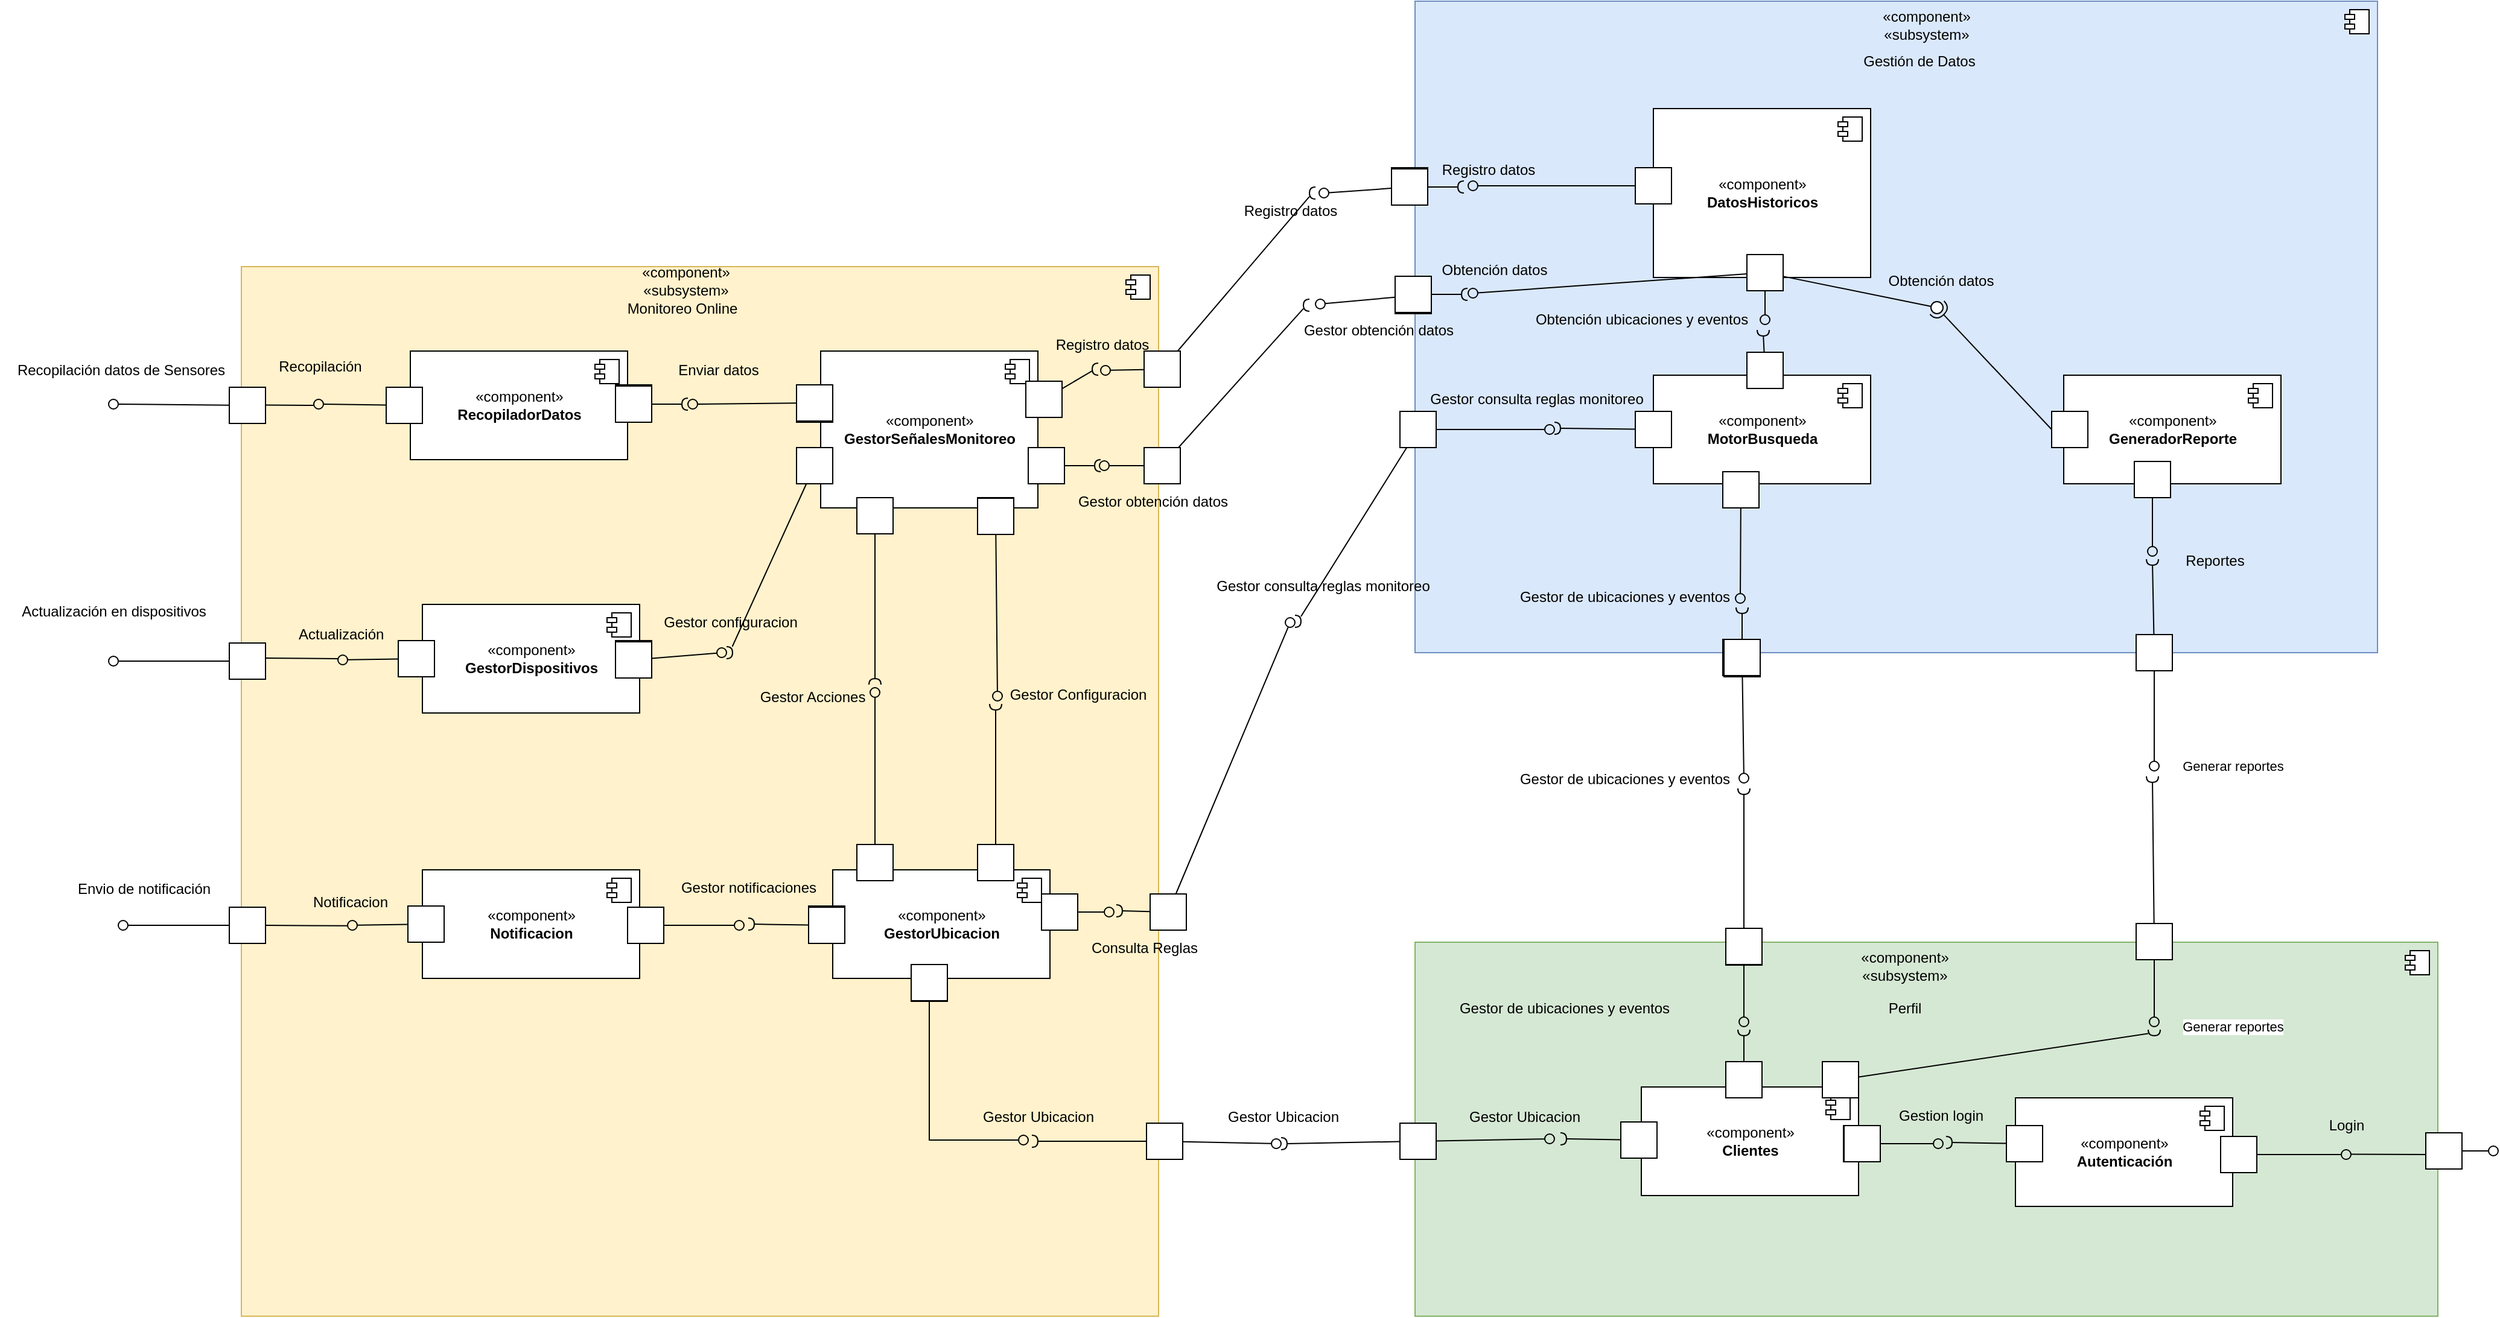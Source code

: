 <mxfile version="20.2.7" type="github">
  <diagram name="Page-1" id="5f0bae14-7c28-e335-631c-24af17079c00">
    <mxGraphModel dx="1959" dy="1836" grid="1" gridSize="10" guides="1" tooltips="1" connect="1" arrows="1" fold="1" page="1" pageScale="1" pageWidth="1100" pageHeight="850" background="none" math="0" shadow="0">
      <root>
        <mxCell id="0" />
        <mxCell id="1" parent="0" />
        <mxCell id="_3enAfRf96Bm5nbUzgbu-139" value="" style="html=1;dropTarget=0;fillColor=#fff2cc;strokeColor=#d6b656;" parent="1" vertex="1">
          <mxGeometry x="20" y="100" width="760" height="870" as="geometry" />
        </mxCell>
        <mxCell id="_3enAfRf96Bm5nbUzgbu-140" value="" style="shape=module;jettyWidth=8;jettyHeight=4;" parent="_3enAfRf96Bm5nbUzgbu-139" vertex="1">
          <mxGeometry x="1" width="20" height="20" relative="1" as="geometry">
            <mxPoint x="-27" y="7" as="offset" />
          </mxGeometry>
        </mxCell>
        <mxCell id="_3enAfRf96Bm5nbUzgbu-137" value="" style="html=1;dropTarget=0;fillColor=#dae8fc;strokeColor=#6c8ebf;" parent="1" vertex="1">
          <mxGeometry x="992.5" y="-120" width="797.5" height="540" as="geometry" />
        </mxCell>
        <mxCell id="_3enAfRf96Bm5nbUzgbu-138" value="" style="shape=module;jettyWidth=8;jettyHeight=4;" parent="_3enAfRf96Bm5nbUzgbu-137" vertex="1">
          <mxGeometry x="1" width="20" height="20" relative="1" as="geometry">
            <mxPoint x="-27" y="7" as="offset" />
          </mxGeometry>
        </mxCell>
        <mxCell id="_3enAfRf96Bm5nbUzgbu-135" value="" style="html=1;dropTarget=0;fillColor=#d5e8d4;strokeColor=#82b366;" parent="1" vertex="1">
          <mxGeometry x="992.5" y="660" width="847.5" height="310" as="geometry" />
        </mxCell>
        <mxCell id="_3enAfRf96Bm5nbUzgbu-136" value="" style="shape=module;jettyWidth=8;jettyHeight=4;" parent="_3enAfRf96Bm5nbUzgbu-135" vertex="1">
          <mxGeometry x="1" width="20" height="20" relative="1" as="geometry">
            <mxPoint x="-27" y="7" as="offset" />
          </mxGeometry>
        </mxCell>
        <mxCell id="_3enAfRf96Bm5nbUzgbu-3" value="«component»&lt;br&gt;&lt;b&gt;RecopiladorDatos&lt;/b&gt;" style="html=1;dropTarget=0;" parent="1" vertex="1">
          <mxGeometry x="160" y="170" width="180" height="90" as="geometry" />
        </mxCell>
        <mxCell id="_3enAfRf96Bm5nbUzgbu-4" value="" style="shape=module;jettyWidth=8;jettyHeight=4;" parent="_3enAfRf96Bm5nbUzgbu-3" vertex="1">
          <mxGeometry x="1" width="20" height="20" relative="1" as="geometry">
            <mxPoint x="-27" y="7" as="offset" />
          </mxGeometry>
        </mxCell>
        <mxCell id="_3enAfRf96Bm5nbUzgbu-13" value="«component»&lt;br&gt;&lt;b&gt;Clientes&lt;/b&gt;" style="html=1;dropTarget=0;" parent="1" vertex="1">
          <mxGeometry x="1180" y="780" width="180" height="90" as="geometry" />
        </mxCell>
        <mxCell id="_3enAfRf96Bm5nbUzgbu-14" value="" style="shape=module;jettyWidth=8;jettyHeight=4;" parent="_3enAfRf96Bm5nbUzgbu-13" vertex="1">
          <mxGeometry x="1" width="20" height="20" relative="1" as="geometry">
            <mxPoint x="-27" y="7" as="offset" />
          </mxGeometry>
        </mxCell>
        <mxCell id="_3enAfRf96Bm5nbUzgbu-20" value="«component»&lt;br&gt;&lt;b&gt;GestorUbicacion&lt;br&gt;&lt;/b&gt;" style="html=1;dropTarget=0;" parent="1" vertex="1">
          <mxGeometry x="510" y="600" width="180" height="90" as="geometry" />
        </mxCell>
        <mxCell id="_3enAfRf96Bm5nbUzgbu-21" value="" style="shape=module;jettyWidth=8;jettyHeight=4;" parent="_3enAfRf96Bm5nbUzgbu-20" vertex="1">
          <mxGeometry x="1" width="20" height="20" relative="1" as="geometry">
            <mxPoint x="-27" y="7" as="offset" />
          </mxGeometry>
        </mxCell>
        <mxCell id="_3enAfRf96Bm5nbUzgbu-51" value="" style="html=1;rounded=0;" parent="1" vertex="1">
          <mxGeometry x="140" y="200" width="30" height="30" as="geometry" />
        </mxCell>
        <mxCell id="_3enAfRf96Bm5nbUzgbu-52" value="" style="endArrow=none;html=1;rounded=0;align=center;verticalAlign=top;endFill=0;labelBackgroundColor=none;endSize=2;" parent="1" source="_3enAfRf96Bm5nbUzgbu-51" target="_3enAfRf96Bm5nbUzgbu-53" edge="1">
          <mxGeometry relative="1" as="geometry" />
        </mxCell>
        <mxCell id="_3enAfRf96Bm5nbUzgbu-53" value="" style="ellipse;html=1;fontSize=11;align=center;fillColor=none;points=[];aspect=fixed;resizable=0;verticalAlign=bottom;labelPosition=center;verticalLabelPosition=top;flipH=1;" parent="1" vertex="1">
          <mxGeometry x="80" y="210" width="8" height="8" as="geometry" />
        </mxCell>
        <mxCell id="_3enAfRf96Bm5nbUzgbu-64" value="«component»&lt;br&gt;&lt;b&gt;Autenticación&lt;/b&gt;" style="html=1;dropTarget=0;" parent="1" vertex="1">
          <mxGeometry x="1490" y="789" width="180" height="90" as="geometry" />
        </mxCell>
        <mxCell id="_3enAfRf96Bm5nbUzgbu-65" value="" style="shape=module;jettyWidth=8;jettyHeight=4;" parent="_3enAfRf96Bm5nbUzgbu-64" vertex="1">
          <mxGeometry x="1" width="20" height="20" relative="1" as="geometry">
            <mxPoint x="-27" y="7" as="offset" />
          </mxGeometry>
        </mxCell>
        <mxCell id="_3enAfRf96Bm5nbUzgbu-78" value="«component»&lt;br&gt;&lt;b&gt;Notificacion&lt;/b&gt;" style="html=1;dropTarget=0;" parent="1" vertex="1">
          <mxGeometry x="170" y="600" width="180" height="90" as="geometry" />
        </mxCell>
        <mxCell id="_3enAfRf96Bm5nbUzgbu-79" value="" style="shape=module;jettyWidth=8;jettyHeight=4;" parent="_3enAfRf96Bm5nbUzgbu-78" vertex="1">
          <mxGeometry x="1" width="20" height="20" relative="1" as="geometry">
            <mxPoint x="-27" y="7" as="offset" />
          </mxGeometry>
        </mxCell>
        <mxCell id="_3enAfRf96Bm5nbUzgbu-84" value="«component»&lt;br&gt;&lt;b&gt;GestorSeñalesMonitoreo&lt;br&gt;&lt;/b&gt;" style="html=1;dropTarget=0;" parent="1" vertex="1">
          <mxGeometry x="500" y="170" width="180" height="130" as="geometry" />
        </mxCell>
        <mxCell id="_3enAfRf96Bm5nbUzgbu-85" value="" style="shape=module;jettyWidth=8;jettyHeight=4;" parent="_3enAfRf96Bm5nbUzgbu-84" vertex="1">
          <mxGeometry x="1" width="20" height="20" relative="1" as="geometry">
            <mxPoint x="-27" y="7" as="offset" />
          </mxGeometry>
        </mxCell>
        <mxCell id="_3enAfRf96Bm5nbUzgbu-104" value="«component»&lt;br&gt;&lt;b&gt;GestorDispositivos&lt;/b&gt;" style="html=1;dropTarget=0;" parent="1" vertex="1">
          <mxGeometry x="170" y="380" width="180" height="90" as="geometry" />
        </mxCell>
        <mxCell id="_3enAfRf96Bm5nbUzgbu-105" value="" style="shape=module;jettyWidth=8;jettyHeight=4;" parent="_3enAfRf96Bm5nbUzgbu-104" vertex="1">
          <mxGeometry x="1" width="20" height="20" relative="1" as="geometry">
            <mxPoint x="-27" y="7" as="offset" />
          </mxGeometry>
        </mxCell>
        <mxCell id="_3enAfRf96Bm5nbUzgbu-108" value="«component»&lt;br&gt;&lt;b&gt;MotorBusqueda&lt;/b&gt;" style="html=1;dropTarget=0;" parent="1" vertex="1">
          <mxGeometry x="1190" y="190" width="180" height="90" as="geometry" />
        </mxCell>
        <mxCell id="_3enAfRf96Bm5nbUzgbu-109" value="" style="shape=module;jettyWidth=8;jettyHeight=4;" parent="_3enAfRf96Bm5nbUzgbu-108" vertex="1">
          <mxGeometry x="1" width="20" height="20" relative="1" as="geometry">
            <mxPoint x="-27" y="7" as="offset" />
          </mxGeometry>
        </mxCell>
        <mxCell id="_3enAfRf96Bm5nbUzgbu-118" value="«component»&lt;br&gt;&lt;b&gt;GeneradorReporte&lt;/b&gt;" style="html=1;dropTarget=0;" parent="1" vertex="1">
          <mxGeometry x="1530" y="190" width="180" height="90" as="geometry" />
        </mxCell>
        <mxCell id="_3enAfRf96Bm5nbUzgbu-119" value="" style="shape=module;jettyWidth=8;jettyHeight=4;" parent="_3enAfRf96Bm5nbUzgbu-118" vertex="1">
          <mxGeometry x="1" width="20" height="20" relative="1" as="geometry">
            <mxPoint x="-27" y="7" as="offset" />
          </mxGeometry>
        </mxCell>
        <mxCell id="_3enAfRf96Bm5nbUzgbu-124" value="«component»&lt;br&gt;&lt;b&gt;DatosHistoricos&lt;br&gt;&lt;/b&gt;" style="html=1;dropTarget=0;" parent="1" vertex="1">
          <mxGeometry x="1190" y="-31" width="180" height="140" as="geometry" />
        </mxCell>
        <mxCell id="_3enAfRf96Bm5nbUzgbu-125" value="" style="shape=module;jettyWidth=8;jettyHeight=4;" parent="_3enAfRf96Bm5nbUzgbu-124" vertex="1">
          <mxGeometry x="1" width="20" height="20" relative="1" as="geometry">
            <mxPoint x="-27" y="7" as="offset" />
          </mxGeometry>
        </mxCell>
        <mxCell id="_3enAfRf96Bm5nbUzgbu-201" value="" style="html=1;rounded=0;direction=east;flipV=0;" parent="1" vertex="1">
          <mxGeometry x="480" y="199" width="30" height="30" as="geometry" />
        </mxCell>
        <mxCell id="_3enAfRf96Bm5nbUzgbu-207" value="" style="html=1;rounded=0;" parent="1" vertex="1">
          <mxGeometry x="330" y="198" width="30" height="30" as="geometry" />
        </mxCell>
        <mxCell id="_3enAfRf96Bm5nbUzgbu-210" value="Enviar datos" style="text;html=1;align=center;verticalAlign=middle;resizable=0;points=[];autosize=1;strokeColor=none;fillColor=none;" parent="1" vertex="1">
          <mxGeometry x="370" y="171" width="90" height="30" as="geometry" />
        </mxCell>
        <mxCell id="_3enAfRf96Bm5nbUzgbu-211" value="" style="html=1;rounded=0;" parent="1" vertex="1">
          <mxGeometry x="330" y="410" width="30" height="30" as="geometry" />
        </mxCell>
        <mxCell id="_3enAfRf96Bm5nbUzgbu-214" value="Gestor configuracion" style="text;html=1;align=center;verticalAlign=middle;resizable=0;points=[];autosize=1;strokeColor=none;fillColor=none;" parent="1" vertex="1">
          <mxGeometry x="355" y="380" width="140" height="30" as="geometry" />
        </mxCell>
        <mxCell id="_3enAfRf96Bm5nbUzgbu-216" value="" style="html=1;rounded=0;" parent="1" vertex="1">
          <mxGeometry x="340" y="631" width="30" height="30" as="geometry" />
        </mxCell>
        <mxCell id="_3enAfRf96Bm5nbUzgbu-222" value="" style="html=1;rounded=0;" parent="1" vertex="1">
          <mxGeometry x="490" y="630" width="30" height="30" as="geometry" />
        </mxCell>
        <mxCell id="_3enAfRf96Bm5nbUzgbu-225" value="Gestor notificaciones" style="text;html=1;align=center;verticalAlign=middle;resizable=0;points=[];autosize=1;strokeColor=none;fillColor=none;" parent="1" vertex="1">
          <mxGeometry x="370" y="600" width="140" height="30" as="geometry" />
        </mxCell>
        <mxCell id="_3enAfRf96Bm5nbUzgbu-226" value="" style="html=1;rounded=0;" parent="1" vertex="1">
          <mxGeometry x="150" y="410" width="30" height="30" as="geometry" />
        </mxCell>
        <mxCell id="_3enAfRf96Bm5nbUzgbu-227" value="" style="endArrow=none;html=1;rounded=0;align=center;verticalAlign=top;endFill=0;labelBackgroundColor=none;endSize=2;" parent="1" source="_3enAfRf96Bm5nbUzgbu-226" target="_3enAfRf96Bm5nbUzgbu-228" edge="1">
          <mxGeometry relative="1" as="geometry" />
        </mxCell>
        <mxCell id="_3enAfRf96Bm5nbUzgbu-228" value="" style="ellipse;html=1;fontSize=11;align=center;fillColor=none;points=[];aspect=fixed;resizable=0;verticalAlign=bottom;labelPosition=center;verticalLabelPosition=top;flipH=1;" parent="1" vertex="1">
          <mxGeometry x="100" y="422" width="8" height="8" as="geometry" />
        </mxCell>
        <mxCell id="_3enAfRf96Bm5nbUzgbu-229" value="" style="html=1;rounded=0;" parent="1" vertex="1">
          <mxGeometry x="158" y="630" width="30" height="30" as="geometry" />
        </mxCell>
        <mxCell id="_3enAfRf96Bm5nbUzgbu-230" value="" style="endArrow=none;html=1;rounded=0;align=center;verticalAlign=top;endFill=0;labelBackgroundColor=none;endSize=2;" parent="1" source="_3enAfRf96Bm5nbUzgbu-229" target="_3enAfRf96Bm5nbUzgbu-231" edge="1">
          <mxGeometry relative="1" as="geometry" />
        </mxCell>
        <mxCell id="_3enAfRf96Bm5nbUzgbu-231" value="" style="ellipse;html=1;fontSize=11;align=center;fillColor=none;points=[];aspect=fixed;resizable=0;verticalAlign=bottom;labelPosition=center;verticalLabelPosition=top;flipH=1;" parent="1" vertex="1">
          <mxGeometry x="108" y="642" width="8" height="8" as="geometry" />
        </mxCell>
        <mxCell id="_3enAfRf96Bm5nbUzgbu-238" value="" style="html=1;rounded=0;" parent="1" vertex="1">
          <mxGeometry x="530" y="579" width="30" height="30" as="geometry" />
        </mxCell>
        <mxCell id="_3enAfRf96Bm5nbUzgbu-247" value="" style="html=1;rounded=0;" parent="1" vertex="1">
          <mxGeometry x="530" y="291.5" width="30" height="30" as="geometry" />
        </mxCell>
        <mxCell id="_3enAfRf96Bm5nbUzgbu-251" value="Gestor Acciones" style="text;html=1;align=center;verticalAlign=middle;resizable=0;points=[];autosize=1;strokeColor=none;fillColor=none;" parent="1" vertex="1">
          <mxGeometry x="437.5" y="442" width="110" height="30" as="geometry" />
        </mxCell>
        <mxCell id="_3enAfRf96Bm5nbUzgbu-255" value="" style="html=1;rounded=0;direction=east;flipV=0;" parent="1" vertex="1">
          <mxGeometry x="630" y="291.5" width="30" height="30" as="geometry" />
        </mxCell>
        <mxCell id="_3enAfRf96Bm5nbUzgbu-261" value="" style="html=1;rounded=0;" parent="1" vertex="1">
          <mxGeometry x="630" y="579" width="30" height="30" as="geometry" />
        </mxCell>
        <mxCell id="_3enAfRf96Bm5nbUzgbu-264" value="Gestor Configuracion" style="text;html=1;align=center;verticalAlign=middle;resizable=0;points=[];autosize=1;strokeColor=none;fillColor=none;" parent="1" vertex="1">
          <mxGeometry x="643" y="440" width="140" height="30" as="geometry" />
        </mxCell>
        <mxCell id="_3enAfRf96Bm5nbUzgbu-265" value="" style="html=1;rounded=0;direction=east;flipV=0;" parent="1" vertex="1">
          <mxGeometry x="480" y="250" width="30" height="30" as="geometry" />
        </mxCell>
        <mxCell id="_3enAfRf96Bm5nbUzgbu-270" value="" style="html=1;rounded=0;" parent="1" vertex="1">
          <mxGeometry x="980" y="810" width="30" height="30" as="geometry" />
        </mxCell>
        <mxCell id="_3enAfRf96Bm5nbUzgbu-280" value="" style="html=1;rounded=0;direction=east;flipV=0;" parent="1" vertex="1">
          <mxGeometry x="770" y="810" width="30" height="30" as="geometry" />
        </mxCell>
        <mxCell id="_3enAfRf96Bm5nbUzgbu-284" value="Gestor Ubicacion" style="text;html=1;align=center;verticalAlign=middle;resizable=0;points=[];autosize=1;strokeColor=none;fillColor=none;" parent="1" vertex="1">
          <mxGeometry x="822.5" y="790" width="120" height="30" as="geometry" />
        </mxCell>
        <mxCell id="_3enAfRf96Bm5nbUzgbu-285" value="" style="html=1;rounded=0;direction=east;flipV=0;" parent="1" vertex="1">
          <mxGeometry x="575" y="679" width="30" height="30" as="geometry" />
        </mxCell>
        <mxCell id="_3enAfRf96Bm5nbUzgbu-291" value="Gestor Ubicacion" style="text;html=1;align=center;verticalAlign=middle;resizable=0;points=[];autosize=1;strokeColor=none;fillColor=none;" parent="1" vertex="1">
          <mxGeometry x="620" y="790" width="120" height="30" as="geometry" />
        </mxCell>
        <mxCell id="_3enAfRf96Bm5nbUzgbu-299" value="Gestor Ubicacion" style="text;html=1;align=center;verticalAlign=middle;resizable=0;points=[];autosize=1;strokeColor=none;fillColor=none;" parent="1" vertex="1">
          <mxGeometry x="1022.5" y="790" width="120" height="30" as="geometry" />
        </mxCell>
        <mxCell id="_3enAfRf96Bm5nbUzgbu-318" value="" style="html=1;rounded=0;" parent="1" vertex="1">
          <mxGeometry x="1347.5" y="812" width="30" height="30" as="geometry" />
        </mxCell>
        <mxCell id="_3enAfRf96Bm5nbUzgbu-321" value="Gestion login" style="text;html=1;align=center;verticalAlign=middle;resizable=0;points=[];autosize=1;strokeColor=none;fillColor=none;" parent="1" vertex="1">
          <mxGeometry x="1382.5" y="789" width="90" height="30" as="geometry" />
        </mxCell>
        <mxCell id="_3enAfRf96Bm5nbUzgbu-323" value="" style="html=1;rounded=0;" parent="1" vertex="1">
          <mxGeometry x="1250" y="648.5" width="30" height="30" as="geometry" />
        </mxCell>
        <mxCell id="_3enAfRf96Bm5nbUzgbu-329" value="" style="html=1;rounded=0;direction=east;flipV=0;" parent="1" vertex="1">
          <mxGeometry x="1248.5" y="409" width="30" height="30" as="geometry" />
        </mxCell>
        <mxCell id="_3enAfRf96Bm5nbUzgbu-332" value="Gestor de ubicaciones y eventos" style="text;html=1;align=center;verticalAlign=middle;resizable=0;points=[];autosize=1;strokeColor=none;fillColor=none;" parent="1" vertex="1">
          <mxGeometry x="1066" y="510" width="200" height="30" as="geometry" />
        </mxCell>
        <mxCell id="_3enAfRf96Bm5nbUzgbu-336" value="" style="html=1;rounded=0;direction=east;flipV=0;" parent="1" vertex="1">
          <mxGeometry x="1250" y="649" width="30" height="30" as="geometry" />
        </mxCell>
        <mxCell id="_3enAfRf96Bm5nbUzgbu-339" value="" style="html=1;rounded=0;" parent="1" vertex="1">
          <mxGeometry x="1250" y="759" width="30" height="30" as="geometry" />
        </mxCell>
        <mxCell id="_3enAfRf96Bm5nbUzgbu-342" value="Gestor de ubicaciones y eventos" style="text;html=1;align=center;verticalAlign=middle;resizable=0;points=[];autosize=1;strokeColor=none;fillColor=none;" parent="1" vertex="1">
          <mxGeometry x="1015.5" y="700" width="200" height="30" as="geometry" />
        </mxCell>
        <mxCell id="_3enAfRf96Bm5nbUzgbu-344" value="" style="html=1;rounded=0;direction=east;flipV=0;" parent="1" vertex="1">
          <mxGeometry x="1247.5" y="270" width="30" height="30" as="geometry" />
        </mxCell>
        <mxCell id="_3enAfRf96Bm5nbUzgbu-347" value="" style="html=1;rounded=0;" parent="1" vertex="1">
          <mxGeometry x="1247.5" y="409" width="30" height="30" as="geometry" />
        </mxCell>
        <mxCell id="_3enAfRf96Bm5nbUzgbu-350" value="Gestor de ubicaciones y eventos" style="text;html=1;align=center;verticalAlign=middle;resizable=0;points=[];autosize=1;strokeColor=none;fillColor=none;" parent="1" vertex="1">
          <mxGeometry x="1066" y="359" width="200" height="30" as="geometry" />
        </mxCell>
        <mxCell id="_3enAfRf96Bm5nbUzgbu-351" value="Gestor consulta reglas monitoreo" style="text;html=1;align=center;verticalAlign=middle;resizable=0;points=[];autosize=1;strokeColor=none;fillColor=none;" parent="1" vertex="1">
          <mxGeometry x="992.5" y="195" width="200" height="30" as="geometry" />
        </mxCell>
        <mxCell id="_3enAfRf96Bm5nbUzgbu-352" value="" style="html=1;rounded=0;direction=east;flipV=0;" parent="1" vertex="1">
          <mxGeometry x="1175" y="220" width="30" height="30" as="geometry" />
        </mxCell>
        <mxCell id="_3enAfRf96Bm5nbUzgbu-353" value="" style="endArrow=none;html=1;rounded=0;align=center;verticalAlign=top;endFill=0;labelBackgroundColor=none;endSize=2;" parent="1" source="_3enAfRf96Bm5nbUzgbu-352" target="_3enAfRf96Bm5nbUzgbu-354" edge="1">
          <mxGeometry relative="1" as="geometry" />
        </mxCell>
        <mxCell id="_3enAfRf96Bm5nbUzgbu-354" value="" style="shape=requiredInterface;html=1;fontSize=11;align=center;fillColor=none;points=[];aspect=fixed;resizable=0;verticalAlign=bottom;labelPosition=center;verticalLabelPosition=top;flipH=1;flipV=0;rotation=-180;" parent="1" vertex="1">
          <mxGeometry x="1108" y="229" width="5" height="10" as="geometry" />
        </mxCell>
        <mxCell id="_3enAfRf96Bm5nbUzgbu-355" value="" style="html=1;rounded=0;" parent="1" vertex="1">
          <mxGeometry x="980" y="220" width="30" height="30" as="geometry" />
        </mxCell>
        <mxCell id="_3enAfRf96Bm5nbUzgbu-356" value="" style="endArrow=none;html=1;rounded=0;align=center;verticalAlign=top;endFill=0;labelBackgroundColor=none;endSize=2;" parent="1" source="_3enAfRf96Bm5nbUzgbu-355" target="_3enAfRf96Bm5nbUzgbu-357" edge="1">
          <mxGeometry relative="1" as="geometry" />
        </mxCell>
        <mxCell id="_3enAfRf96Bm5nbUzgbu-357" value="" style="ellipse;html=1;fontSize=11;align=center;fillColor=none;points=[];aspect=fixed;resizable=0;verticalAlign=bottom;labelPosition=center;verticalLabelPosition=top;flipH=1;" parent="1" vertex="1">
          <mxGeometry x="1100" y="231" width="8" height="8" as="geometry" />
        </mxCell>
        <mxCell id="_3enAfRf96Bm5nbUzgbu-359" value="" style="html=1;rounded=0;" parent="1" vertex="1">
          <mxGeometry x="773" y="620" width="30" height="30" as="geometry" />
        </mxCell>
        <mxCell id="_3enAfRf96Bm5nbUzgbu-360" value="" style="endArrow=none;html=1;rounded=0;align=center;verticalAlign=top;endFill=0;labelBackgroundColor=none;endSize=2;" parent="1" source="_3enAfRf96Bm5nbUzgbu-359" target="_3enAfRf96Bm5nbUzgbu-361" edge="1">
          <mxGeometry relative="1" as="geometry" />
        </mxCell>
        <mxCell id="_3enAfRf96Bm5nbUzgbu-361" value="" style="ellipse;html=1;fontSize=11;align=center;fillColor=none;points=[];aspect=fixed;resizable=0;verticalAlign=bottom;labelPosition=center;verticalLabelPosition=top;flipH=1;" parent="1" vertex="1">
          <mxGeometry x="885" y="391" width="8" height="8" as="geometry" />
        </mxCell>
        <mxCell id="_3enAfRf96Bm5nbUzgbu-362" value="" style="html=1;rounded=0;direction=east;flipV=0;" parent="1" vertex="1">
          <mxGeometry x="980" y="220" width="30" height="30" as="geometry" />
        </mxCell>
        <mxCell id="_3enAfRf96Bm5nbUzgbu-363" value="" style="endArrow=none;html=1;rounded=0;align=center;verticalAlign=top;endFill=0;labelBackgroundColor=none;endSize=2;" parent="1" source="_3enAfRf96Bm5nbUzgbu-362" target="_3enAfRf96Bm5nbUzgbu-364" edge="1">
          <mxGeometry relative="1" as="geometry" />
        </mxCell>
        <mxCell id="_3enAfRf96Bm5nbUzgbu-364" value="" style="shape=requiredInterface;html=1;fontSize=11;align=center;fillColor=none;points=[];aspect=fixed;resizable=0;verticalAlign=bottom;labelPosition=center;verticalLabelPosition=top;flipH=1;flipV=0;rotation=-180;" parent="1" vertex="1">
          <mxGeometry x="893" y="389" width="5" height="10" as="geometry" />
        </mxCell>
        <mxCell id="_3enAfRf96Bm5nbUzgbu-365" value="Gestor consulta reglas monitoreo" style="text;html=1;align=center;verticalAlign=middle;resizable=0;points=[];autosize=1;strokeColor=none;fillColor=none;" parent="1" vertex="1">
          <mxGeometry x="815.5" y="350" width="200" height="30" as="geometry" />
        </mxCell>
        <mxCell id="_3enAfRf96Bm5nbUzgbu-366" value="" style="html=1;rounded=0;" parent="1" vertex="1">
          <mxGeometry x="683" y="620" width="30" height="30" as="geometry" />
        </mxCell>
        <mxCell id="_3enAfRf96Bm5nbUzgbu-367" value="" style="endArrow=none;html=1;rounded=0;align=center;verticalAlign=top;endFill=0;labelBackgroundColor=none;endSize=2;" parent="1" source="_3enAfRf96Bm5nbUzgbu-366" target="_3enAfRf96Bm5nbUzgbu-368" edge="1">
          <mxGeometry relative="1" as="geometry" />
        </mxCell>
        <mxCell id="_3enAfRf96Bm5nbUzgbu-368" value="" style="ellipse;html=1;fontSize=11;align=center;fillColor=none;points=[];aspect=fixed;resizable=0;verticalAlign=bottom;labelPosition=center;verticalLabelPosition=top;flipH=1;" parent="1" vertex="1">
          <mxGeometry x="735" y="631" width="8" height="8" as="geometry" />
        </mxCell>
        <mxCell id="_3enAfRf96Bm5nbUzgbu-369" value="" style="html=1;rounded=0;direction=east;flipV=0;" parent="1" vertex="1">
          <mxGeometry x="773" y="620" width="30" height="30" as="geometry" />
        </mxCell>
        <mxCell id="_3enAfRf96Bm5nbUzgbu-370" value="" style="endArrow=none;html=1;rounded=0;align=center;verticalAlign=top;endFill=0;labelBackgroundColor=none;endSize=2;" parent="1" source="_3enAfRf96Bm5nbUzgbu-369" target="_3enAfRf96Bm5nbUzgbu-371" edge="1">
          <mxGeometry relative="1" as="geometry" />
        </mxCell>
        <mxCell id="_3enAfRf96Bm5nbUzgbu-371" value="" style="shape=requiredInterface;html=1;fontSize=11;align=center;fillColor=none;points=[];aspect=fixed;resizable=0;verticalAlign=bottom;labelPosition=center;verticalLabelPosition=top;flipH=1;flipV=0;rotation=-180;" parent="1" vertex="1">
          <mxGeometry x="745" y="629" width="5" height="10" as="geometry" />
        </mxCell>
        <mxCell id="_3enAfRf96Bm5nbUzgbu-372" value="Consulta Reglas" style="text;html=1;align=center;verticalAlign=middle;resizable=0;points=[];autosize=1;strokeColor=none;fillColor=none;" parent="1" vertex="1">
          <mxGeometry x="713" y="650" width="110" height="30" as="geometry" />
        </mxCell>
        <mxCell id="_3enAfRf96Bm5nbUzgbu-374" value="" style="html=1;rounded=0;direction=east;flipV=0;" parent="1" vertex="1">
          <mxGeometry x="1175" y="18" width="30" height="30" as="geometry" />
        </mxCell>
        <mxCell id="_3enAfRf96Bm5nbUzgbu-377" value="" style="html=1;rounded=0;" parent="1" vertex="1">
          <mxGeometry x="973" y="18" width="30" height="30" as="geometry" />
        </mxCell>
        <mxCell id="_3enAfRf96Bm5nbUzgbu-383" value="" style="html=1;rounded=0;direction=east;flipV=0;" parent="1" vertex="1">
          <mxGeometry x="973" y="19" width="30" height="30" as="geometry" />
        </mxCell>
        <mxCell id="_3enAfRf96Bm5nbUzgbu-395" value="" style="html=1;rounded=0;" parent="1" vertex="1">
          <mxGeometry x="768" y="250" width="30" height="30" as="geometry" />
        </mxCell>
        <mxCell id="_3enAfRf96Bm5nbUzgbu-396" value="" style="html=1;rounded=0;" parent="1" vertex="1">
          <mxGeometry x="672" y="250" width="30" height="30" as="geometry" />
        </mxCell>
        <mxCell id="_3enAfRf96Bm5nbUzgbu-399" value="" style="html=1;rounded=0;direction=east;flipV=0;" parent="1" vertex="1">
          <mxGeometry x="768" y="250" width="30" height="30" as="geometry" />
        </mxCell>
        <mxCell id="_3enAfRf96Bm5nbUzgbu-404" value="" style="html=1;rounded=0;direction=east;flipV=0;" parent="1" vertex="1">
          <mxGeometry x="976" y="108" width="30" height="30" as="geometry" />
        </mxCell>
        <mxCell id="_3enAfRf96Bm5nbUzgbu-408" value="" style="html=1;rounded=0;" parent="1" vertex="1">
          <mxGeometry x="768" y="250" width="30" height="30" as="geometry" />
        </mxCell>
        <mxCell id="_3enAfRf96Bm5nbUzgbu-411" value="" style="html=1;rounded=0;" parent="1" vertex="1">
          <mxGeometry x="976" y="109" width="30" height="30" as="geometry" />
        </mxCell>
        <mxCell id="_3enAfRf96Bm5nbUzgbu-414" value="" style="html=1;rounded=0;direction=east;flipV=0;" parent="1" vertex="1">
          <mxGeometry x="1267.5" y="90" width="30" height="30" as="geometry" />
        </mxCell>
        <mxCell id="_3enAfRf96Bm5nbUzgbu-418" value="Registro datos" style="text;html=1;align=center;verticalAlign=middle;resizable=0;points=[];autosize=1;strokeColor=none;fillColor=none;" parent="1" vertex="1">
          <mxGeometry x="1003" y="5" width="100" height="30" as="geometry" />
        </mxCell>
        <mxCell id="_3enAfRf96Bm5nbUzgbu-419" value="Registro datos" style="text;html=1;align=center;verticalAlign=middle;resizable=0;points=[];autosize=1;strokeColor=none;fillColor=none;" parent="1" vertex="1">
          <mxGeometry x="839" y="39" width="100" height="30" as="geometry" />
        </mxCell>
        <mxCell id="_3enAfRf96Bm5nbUzgbu-420" value="Registro datos" style="text;html=1;align=center;verticalAlign=middle;resizable=0;points=[];autosize=1;strokeColor=none;fillColor=none;" parent="1" vertex="1">
          <mxGeometry x="683" y="150" width="100" height="30" as="geometry" />
        </mxCell>
        <mxCell id="_3enAfRf96Bm5nbUzgbu-421" value="Gestor obtención datos" style="text;html=1;align=center;verticalAlign=middle;resizable=0;points=[];autosize=1;strokeColor=none;fillColor=none;" parent="1" vertex="1">
          <mxGeometry x="886.5" y="138" width="150" height="30" as="geometry" />
        </mxCell>
        <mxCell id="_3enAfRf96Bm5nbUzgbu-422" value="Obtención datos" style="text;html=1;align=center;verticalAlign=middle;resizable=0;points=[];autosize=1;strokeColor=none;fillColor=none;" parent="1" vertex="1">
          <mxGeometry x="1003" y="88" width="110" height="30" as="geometry" />
        </mxCell>
        <mxCell id="_3enAfRf96Bm5nbUzgbu-423" value="Gestor obtención datos" style="text;html=1;align=center;verticalAlign=middle;resizable=0;points=[];autosize=1;strokeColor=none;fillColor=none;" parent="1" vertex="1">
          <mxGeometry x="700" y="280" width="150" height="30" as="geometry" />
        </mxCell>
        <mxCell id="_3enAfRf96Bm5nbUzgbu-426" value="" style="html=1;rounded=0;" parent="1" vertex="1">
          <mxGeometry x="1267.5" y="90" width="30" height="30" as="geometry" />
        </mxCell>
        <mxCell id="_3enAfRf96Bm5nbUzgbu-429" value="" style="html=1;rounded=0;" parent="1" vertex="1">
          <mxGeometry x="1520" y="220" width="30" height="30" as="geometry" />
        </mxCell>
        <mxCell id="_3enAfRf96Bm5nbUzgbu-432" value="Obtención datos" style="text;html=1;align=center;verticalAlign=middle;resizable=0;points=[];autosize=1;strokeColor=none;fillColor=none;" parent="1" vertex="1">
          <mxGeometry x="1372.5" y="97" width="110" height="30" as="geometry" />
        </mxCell>
        <mxCell id="_3enAfRf96Bm5nbUzgbu-433" value="Generar reportes" style="edgeLabel;html=1;align=center;verticalAlign=middle;resizable=0;points=[];" parent="1" vertex="1" connectable="0">
          <mxGeometry x="1670" y="514" as="geometry" />
        </mxCell>
        <mxCell id="_3enAfRf96Bm5nbUzgbu-434" value="" style="rounded=0;orthogonalLoop=1;jettySize=auto;html=1;endArrow=none;endFill=0;sketch=0;sourcePerimeterSpacing=0;targetPerimeterSpacing=0;" parent="1" source="_3enAfRf96Bm5nbUzgbu-426" target="_3enAfRf96Bm5nbUzgbu-436" edge="1">
          <mxGeometry relative="1" as="geometry">
            <mxPoint x="1262.5" y="205" as="sourcePoint" />
          </mxGeometry>
        </mxCell>
        <mxCell id="_3enAfRf96Bm5nbUzgbu-435" value="" style="rounded=0;orthogonalLoop=1;jettySize=auto;html=1;endArrow=halfCircle;endFill=0;entryX=0.5;entryY=0.5;endSize=6;strokeWidth=1;sketch=0;exitX=0;exitY=0.5;exitDx=0;exitDy=0;" parent="1" source="_3enAfRf96Bm5nbUzgbu-429" target="_3enAfRf96Bm5nbUzgbu-436" edge="1">
          <mxGeometry relative="1" as="geometry">
            <mxPoint x="1302.5" y="205" as="sourcePoint" />
          </mxGeometry>
        </mxCell>
        <mxCell id="_3enAfRf96Bm5nbUzgbu-436" value="" style="ellipse;whiteSpace=wrap;html=1;align=center;aspect=fixed;resizable=0;points=[];outlineConnect=0;sketch=0;" parent="1" vertex="1">
          <mxGeometry x="1420" y="129" width="10" height="10" as="geometry" />
        </mxCell>
        <mxCell id="_3enAfRf96Bm5nbUzgbu-440" value="" style="html=1;rounded=0;" parent="1" vertex="1">
          <mxGeometry x="672" y="250" width="30" height="30" as="geometry" />
        </mxCell>
        <mxCell id="_3enAfRf96Bm5nbUzgbu-441" value="" style="endArrow=none;html=1;rounded=0;align=center;verticalAlign=top;endFill=0;labelBackgroundColor=none;endSize=2;" parent="1" source="_3enAfRf96Bm5nbUzgbu-440" target="_3enAfRf96Bm5nbUzgbu-442" edge="1">
          <mxGeometry relative="1" as="geometry" />
        </mxCell>
        <mxCell id="_3enAfRf96Bm5nbUzgbu-442" value="" style="shape=requiredInterface;html=1;fontSize=11;align=center;fillColor=none;points=[];aspect=fixed;resizable=0;verticalAlign=bottom;labelPosition=center;verticalLabelPosition=top;flipH=1;" parent="1" vertex="1">
          <mxGeometry x="727" y="260" width="5" height="10" as="geometry" />
        </mxCell>
        <mxCell id="_3enAfRf96Bm5nbUzgbu-443" value="" style="html=1;rounded=0;" parent="1" vertex="1">
          <mxGeometry x="768" y="250" width="30" height="30" as="geometry" />
        </mxCell>
        <mxCell id="_3enAfRf96Bm5nbUzgbu-444" value="" style="endArrow=none;html=1;rounded=0;align=center;verticalAlign=top;endFill=0;labelBackgroundColor=none;endSize=2;" parent="1" source="_3enAfRf96Bm5nbUzgbu-443" target="_3enAfRf96Bm5nbUzgbu-445" edge="1">
          <mxGeometry relative="1" as="geometry" />
        </mxCell>
        <mxCell id="_3enAfRf96Bm5nbUzgbu-445" value="" style="ellipse;html=1;fontSize=11;align=center;fillColor=none;points=[];aspect=fixed;resizable=0;verticalAlign=bottom;labelPosition=center;verticalLabelPosition=top;flipH=1;" parent="1" vertex="1">
          <mxGeometry x="731" y="261" width="8" height="8" as="geometry" />
        </mxCell>
        <mxCell id="_3enAfRf96Bm5nbUzgbu-446" value="" style="html=1;rounded=0;" parent="1" vertex="1">
          <mxGeometry x="670" y="195" width="30" height="30" as="geometry" />
        </mxCell>
        <mxCell id="_3enAfRf96Bm5nbUzgbu-447" value="" style="endArrow=none;html=1;rounded=0;align=center;verticalAlign=top;endFill=0;labelBackgroundColor=none;endSize=2;" parent="1" source="_3enAfRf96Bm5nbUzgbu-446" target="_3enAfRf96Bm5nbUzgbu-448" edge="1">
          <mxGeometry relative="1" as="geometry" />
        </mxCell>
        <mxCell id="_3enAfRf96Bm5nbUzgbu-448" value="" style="shape=requiredInterface;html=1;fontSize=11;align=center;fillColor=none;points=[];aspect=fixed;resizable=0;verticalAlign=bottom;labelPosition=center;verticalLabelPosition=top;flipH=1;" parent="1" vertex="1">
          <mxGeometry x="725" y="180" width="5" height="10" as="geometry" />
        </mxCell>
        <mxCell id="_3enAfRf96Bm5nbUzgbu-449" value="" style="html=1;rounded=0;" parent="1" vertex="1">
          <mxGeometry x="768" y="170" width="30" height="30" as="geometry" />
        </mxCell>
        <mxCell id="_3enAfRf96Bm5nbUzgbu-450" value="" style="endArrow=none;html=1;rounded=0;align=center;verticalAlign=top;endFill=0;labelBackgroundColor=none;endSize=2;" parent="1" source="_3enAfRf96Bm5nbUzgbu-449" target="_3enAfRf96Bm5nbUzgbu-451" edge="1">
          <mxGeometry relative="1" as="geometry" />
        </mxCell>
        <mxCell id="_3enAfRf96Bm5nbUzgbu-451" value="" style="ellipse;html=1;fontSize=11;align=center;fillColor=none;points=[];aspect=fixed;resizable=0;verticalAlign=bottom;labelPosition=center;verticalLabelPosition=top;flipH=1;" parent="1" vertex="1">
          <mxGeometry x="732" y="182" width="8" height="8" as="geometry" />
        </mxCell>
        <mxCell id="_3enAfRf96Bm5nbUzgbu-452" value="" style="html=1;rounded=0;" parent="1" vertex="1">
          <mxGeometry x="768" y="250" width="30" height="30" as="geometry" />
        </mxCell>
        <mxCell id="_3enAfRf96Bm5nbUzgbu-453" value="" style="endArrow=none;html=1;rounded=0;align=center;verticalAlign=top;endFill=0;labelBackgroundColor=none;endSize=2;" parent="1" source="_3enAfRf96Bm5nbUzgbu-452" target="_3enAfRf96Bm5nbUzgbu-454" edge="1">
          <mxGeometry relative="1" as="geometry" />
        </mxCell>
        <mxCell id="_3enAfRf96Bm5nbUzgbu-454" value="" style="shape=requiredInterface;html=1;fontSize=11;align=center;fillColor=none;points=[];aspect=fixed;resizable=0;verticalAlign=bottom;labelPosition=center;verticalLabelPosition=top;flipH=1;" parent="1" vertex="1">
          <mxGeometry x="900" y="127" width="5" height="10" as="geometry" />
        </mxCell>
        <mxCell id="_3enAfRf96Bm5nbUzgbu-455" value="" style="html=1;rounded=0;" parent="1" vertex="1">
          <mxGeometry x="768" y="170" width="30" height="30" as="geometry" />
        </mxCell>
        <mxCell id="_3enAfRf96Bm5nbUzgbu-456" value="" style="endArrow=none;html=1;rounded=0;align=center;verticalAlign=top;endFill=0;labelBackgroundColor=none;endSize=2;" parent="1" source="_3enAfRf96Bm5nbUzgbu-455" target="_3enAfRf96Bm5nbUzgbu-457" edge="1">
          <mxGeometry relative="1" as="geometry" />
        </mxCell>
        <mxCell id="_3enAfRf96Bm5nbUzgbu-457" value="" style="shape=requiredInterface;html=1;fontSize=11;align=center;fillColor=none;points=[];aspect=fixed;resizable=0;verticalAlign=bottom;labelPosition=center;verticalLabelPosition=top;flipH=1;" parent="1" vertex="1">
          <mxGeometry x="905" y="34" width="5" height="10" as="geometry" />
        </mxCell>
        <mxCell id="_3enAfRf96Bm5nbUzgbu-458" value="" style="html=1;rounded=0;" parent="1" vertex="1">
          <mxGeometry x="976" y="109" width="30" height="30" as="geometry" />
        </mxCell>
        <mxCell id="_3enAfRf96Bm5nbUzgbu-459" value="" style="endArrow=none;html=1;rounded=0;align=center;verticalAlign=top;endFill=0;labelBackgroundColor=none;endSize=2;" parent="1" source="_3enAfRf96Bm5nbUzgbu-458" target="_3enAfRf96Bm5nbUzgbu-460" edge="1">
          <mxGeometry relative="1" as="geometry" />
        </mxCell>
        <mxCell id="_3enAfRf96Bm5nbUzgbu-460" value="" style="ellipse;html=1;fontSize=11;align=center;fillColor=none;points=[];aspect=fixed;resizable=0;verticalAlign=bottom;labelPosition=center;verticalLabelPosition=top;flipH=1;" parent="1" vertex="1">
          <mxGeometry x="910" y="127" width="8" height="8" as="geometry" />
        </mxCell>
        <mxCell id="_3enAfRf96Bm5nbUzgbu-461" value="" style="html=1;rounded=0;" parent="1" vertex="1">
          <mxGeometry x="973" y="19" width="30" height="30" as="geometry" />
        </mxCell>
        <mxCell id="_3enAfRf96Bm5nbUzgbu-462" value="" style="endArrow=none;html=1;rounded=0;align=center;verticalAlign=top;endFill=0;labelBackgroundColor=none;endSize=2;" parent="1" source="_3enAfRf96Bm5nbUzgbu-461" target="_3enAfRf96Bm5nbUzgbu-463" edge="1">
          <mxGeometry relative="1" as="geometry" />
        </mxCell>
        <mxCell id="_3enAfRf96Bm5nbUzgbu-463" value="" style="ellipse;html=1;fontSize=11;align=center;fillColor=none;points=[];aspect=fixed;resizable=0;verticalAlign=bottom;labelPosition=center;verticalLabelPosition=top;flipH=1;" parent="1" vertex="1">
          <mxGeometry x="913" y="35" width="8" height="8" as="geometry" />
        </mxCell>
        <mxCell id="_3enAfRf96Bm5nbUzgbu-466" value="" style="html=1;rounded=0;" parent="1" vertex="1">
          <mxGeometry x="973" y="19" width="30" height="30" as="geometry" />
        </mxCell>
        <mxCell id="_3enAfRf96Bm5nbUzgbu-467" value="" style="endArrow=none;html=1;rounded=0;align=center;verticalAlign=top;endFill=0;labelBackgroundColor=none;endSize=2;" parent="1" source="_3enAfRf96Bm5nbUzgbu-466" target="_3enAfRf96Bm5nbUzgbu-468" edge="1">
          <mxGeometry relative="1" as="geometry" />
        </mxCell>
        <mxCell id="_3enAfRf96Bm5nbUzgbu-468" value="" style="shape=requiredInterface;html=1;fontSize=11;align=center;fillColor=none;points=[];aspect=fixed;resizable=0;verticalAlign=bottom;labelPosition=center;verticalLabelPosition=top;flipH=1;" parent="1" vertex="1">
          <mxGeometry x="1028" y="29" width="5" height="10" as="geometry" />
        </mxCell>
        <mxCell id="_3enAfRf96Bm5nbUzgbu-469" value="" style="html=1;rounded=0;" parent="1" vertex="1">
          <mxGeometry x="976" y="108" width="30" height="30" as="geometry" />
        </mxCell>
        <mxCell id="_3enAfRf96Bm5nbUzgbu-470" value="" style="endArrow=none;html=1;rounded=0;align=center;verticalAlign=top;endFill=0;labelBackgroundColor=none;endSize=2;" parent="1" source="_3enAfRf96Bm5nbUzgbu-469" target="_3enAfRf96Bm5nbUzgbu-471" edge="1">
          <mxGeometry relative="1" as="geometry" />
        </mxCell>
        <mxCell id="_3enAfRf96Bm5nbUzgbu-471" value="" style="shape=requiredInterface;html=1;fontSize=11;align=center;fillColor=none;points=[];aspect=fixed;resizable=0;verticalAlign=bottom;labelPosition=center;verticalLabelPosition=top;flipH=1;" parent="1" vertex="1">
          <mxGeometry x="1031" y="118" width="5" height="10" as="geometry" />
        </mxCell>
        <mxCell id="_3enAfRf96Bm5nbUzgbu-472" value="" style="html=1;rounded=0;" parent="1" vertex="1">
          <mxGeometry x="1175" y="18" width="30" height="30" as="geometry" />
        </mxCell>
        <mxCell id="_3enAfRf96Bm5nbUzgbu-473" value="" style="endArrow=none;html=1;rounded=0;align=center;verticalAlign=top;endFill=0;labelBackgroundColor=none;endSize=2;" parent="1" source="_3enAfRf96Bm5nbUzgbu-472" target="_3enAfRf96Bm5nbUzgbu-474" edge="1">
          <mxGeometry relative="1" as="geometry" />
        </mxCell>
        <mxCell id="_3enAfRf96Bm5nbUzgbu-474" value="" style="ellipse;html=1;fontSize=11;align=center;fillColor=none;points=[];aspect=fixed;resizable=0;verticalAlign=bottom;labelPosition=center;verticalLabelPosition=top;flipH=1;" parent="1" vertex="1">
          <mxGeometry x="1036.5" y="29" width="8" height="8" as="geometry" />
        </mxCell>
        <mxCell id="_3enAfRf96Bm5nbUzgbu-475" value="" style="html=1;rounded=0;" parent="1" vertex="1">
          <mxGeometry x="1267.5" y="90" width="30" height="30" as="geometry" />
        </mxCell>
        <mxCell id="_3enAfRf96Bm5nbUzgbu-476" value="" style="endArrow=none;html=1;rounded=0;align=center;verticalAlign=top;endFill=0;labelBackgroundColor=none;endSize=2;" parent="1" source="_3enAfRf96Bm5nbUzgbu-475" target="_3enAfRf96Bm5nbUzgbu-477" edge="1">
          <mxGeometry relative="1" as="geometry" />
        </mxCell>
        <mxCell id="_3enAfRf96Bm5nbUzgbu-477" value="" style="ellipse;html=1;fontSize=11;align=center;fillColor=none;points=[];aspect=fixed;resizable=0;verticalAlign=bottom;labelPosition=center;verticalLabelPosition=top;flipH=1;" parent="1" vertex="1">
          <mxGeometry x="1036.5" y="118" width="8" height="8" as="geometry" />
        </mxCell>
        <mxCell id="_3enAfRf96Bm5nbUzgbu-478" value="" style="html=1;rounded=0;direction=east;flipV=0;" parent="1" vertex="1">
          <mxGeometry x="1163" y="809" width="30" height="30" as="geometry" />
        </mxCell>
        <mxCell id="_3enAfRf96Bm5nbUzgbu-479" value="" style="endArrow=none;html=1;rounded=0;align=center;verticalAlign=top;endFill=0;labelBackgroundColor=none;endSize=2;" parent="1" source="_3enAfRf96Bm5nbUzgbu-478" target="_3enAfRf96Bm5nbUzgbu-480" edge="1">
          <mxGeometry relative="1" as="geometry" />
        </mxCell>
        <mxCell id="_3enAfRf96Bm5nbUzgbu-480" value="" style="shape=requiredInterface;html=1;fontSize=11;align=center;fillColor=none;points=[];aspect=fixed;resizable=0;verticalAlign=bottom;labelPosition=center;verticalLabelPosition=top;flipH=1;flipV=0;rotation=-180;" parent="1" vertex="1">
          <mxGeometry x="1113" y="818" width="5" height="10" as="geometry" />
        </mxCell>
        <mxCell id="_3enAfRf96Bm5nbUzgbu-481" value="" style="html=1;rounded=0;" parent="1" vertex="1">
          <mxGeometry x="980" y="810" width="30" height="30" as="geometry" />
        </mxCell>
        <mxCell id="_3enAfRf96Bm5nbUzgbu-482" value="" style="endArrow=none;html=1;rounded=0;align=center;verticalAlign=top;endFill=0;labelBackgroundColor=none;endSize=2;" parent="1" source="_3enAfRf96Bm5nbUzgbu-481" target="_3enAfRf96Bm5nbUzgbu-483" edge="1">
          <mxGeometry relative="1" as="geometry" />
        </mxCell>
        <mxCell id="_3enAfRf96Bm5nbUzgbu-483" value="" style="ellipse;html=1;fontSize=11;align=center;fillColor=none;points=[];aspect=fixed;resizable=0;verticalAlign=bottom;labelPosition=center;verticalLabelPosition=top;flipH=1;" parent="1" vertex="1">
          <mxGeometry x="1100" y="819" width="8" height="8" as="geometry" />
        </mxCell>
        <mxCell id="_3enAfRf96Bm5nbUzgbu-484" value="" style="html=1;rounded=0;" parent="1" vertex="1">
          <mxGeometry x="770" y="810" width="30" height="30" as="geometry" />
        </mxCell>
        <mxCell id="_3enAfRf96Bm5nbUzgbu-485" value="" style="endArrow=none;html=1;rounded=0;align=center;verticalAlign=top;endFill=0;labelBackgroundColor=none;endSize=2;" parent="1" source="_3enAfRf96Bm5nbUzgbu-484" target="_3enAfRf96Bm5nbUzgbu-486" edge="1">
          <mxGeometry relative="1" as="geometry" />
        </mxCell>
        <mxCell id="_3enAfRf96Bm5nbUzgbu-486" value="" style="ellipse;html=1;fontSize=11;align=center;fillColor=none;points=[];aspect=fixed;resizable=0;verticalAlign=bottom;labelPosition=center;verticalLabelPosition=top;flipH=1;" parent="1" vertex="1">
          <mxGeometry x="873.5" y="823" width="8" height="8" as="geometry" />
        </mxCell>
        <mxCell id="_3enAfRf96Bm5nbUzgbu-487" value="" style="html=1;rounded=0;direction=east;flipV=0;" parent="1" vertex="1">
          <mxGeometry x="980" y="810" width="30" height="30" as="geometry" />
        </mxCell>
        <mxCell id="_3enAfRf96Bm5nbUzgbu-488" value="" style="endArrow=none;html=1;rounded=0;align=center;verticalAlign=top;endFill=0;labelBackgroundColor=none;endSize=2;" parent="1" source="_3enAfRf96Bm5nbUzgbu-487" target="_3enAfRf96Bm5nbUzgbu-489" edge="1">
          <mxGeometry relative="1" as="geometry" />
        </mxCell>
        <mxCell id="_3enAfRf96Bm5nbUzgbu-489" value="" style="shape=requiredInterface;html=1;fontSize=11;align=center;fillColor=none;points=[];aspect=fixed;resizable=0;verticalAlign=bottom;labelPosition=center;verticalLabelPosition=top;flipH=1;flipV=0;rotation=-180;" parent="1" vertex="1">
          <mxGeometry x="881.5" y="822" width="5" height="10" as="geometry" />
        </mxCell>
        <mxCell id="_3enAfRf96Bm5nbUzgbu-490" value="" style="html=1;rounded=0;direction=east;flipV=0;" parent="1" vertex="1">
          <mxGeometry x="770" y="810" width="30" height="30" as="geometry" />
        </mxCell>
        <mxCell id="_3enAfRf96Bm5nbUzgbu-491" value="" style="endArrow=none;html=1;rounded=0;align=center;verticalAlign=top;endFill=0;labelBackgroundColor=none;endSize=2;" parent="1" source="_3enAfRf96Bm5nbUzgbu-490" target="_3enAfRf96Bm5nbUzgbu-492" edge="1">
          <mxGeometry relative="1" as="geometry" />
        </mxCell>
        <mxCell id="_3enAfRf96Bm5nbUzgbu-492" value="" style="shape=requiredInterface;html=1;fontSize=11;align=center;fillColor=none;points=[];aspect=fixed;resizable=0;verticalAlign=bottom;labelPosition=center;verticalLabelPosition=top;flipH=1;flipV=0;rotation=-180;" parent="1" vertex="1">
          <mxGeometry x="675" y="820" width="5" height="10" as="geometry" />
        </mxCell>
        <mxCell id="_3enAfRf96Bm5nbUzgbu-493" value="" style="html=1;rounded=0;" parent="1" vertex="1">
          <mxGeometry x="575" y="678.5" width="30" height="30" as="geometry" />
        </mxCell>
        <mxCell id="_3enAfRf96Bm5nbUzgbu-494" value="" style="endArrow=none;html=1;rounded=0;align=center;verticalAlign=top;endFill=0;labelBackgroundColor=none;endSize=2;" parent="1" source="_3enAfRf96Bm5nbUzgbu-493" target="_3enAfRf96Bm5nbUzgbu-495" edge="1">
          <mxGeometry relative="1" as="geometry">
            <Array as="points">
              <mxPoint x="590" y="824" />
            </Array>
          </mxGeometry>
        </mxCell>
        <mxCell id="_3enAfRf96Bm5nbUzgbu-495" value="" style="ellipse;html=1;fontSize=11;align=center;fillColor=none;points=[];aspect=fixed;resizable=0;verticalAlign=bottom;labelPosition=center;verticalLabelPosition=top;flipH=1;" parent="1" vertex="1">
          <mxGeometry x="664" y="820" width="8" height="8" as="geometry" />
        </mxCell>
        <mxCell id="_3enAfRf96Bm5nbUzgbu-496" value="" style="html=1;rounded=0;" parent="1" vertex="1">
          <mxGeometry x="1250" y="759" width="30" height="30" as="geometry" />
        </mxCell>
        <mxCell id="_3enAfRf96Bm5nbUzgbu-497" value="" style="endArrow=none;html=1;rounded=0;align=center;verticalAlign=top;endFill=0;labelBackgroundColor=none;endSize=2;" parent="1" source="_3enAfRf96Bm5nbUzgbu-496" target="_3enAfRf96Bm5nbUzgbu-498" edge="1">
          <mxGeometry relative="1" as="geometry" />
        </mxCell>
        <mxCell id="_3enAfRf96Bm5nbUzgbu-498" value="" style="shape=requiredInterface;html=1;fontSize=11;align=center;fillColor=none;points=[];aspect=fixed;resizable=0;verticalAlign=bottom;labelPosition=center;verticalLabelPosition=top;flipH=1;rotation=-90;" parent="1" vertex="1">
          <mxGeometry x="1262.5" y="730" width="5" height="10" as="geometry" />
        </mxCell>
        <mxCell id="_3enAfRf96Bm5nbUzgbu-499" value="" style="html=1;rounded=0;" parent="1" vertex="1">
          <mxGeometry x="1250" y="648.5" width="30" height="30" as="geometry" />
        </mxCell>
        <mxCell id="_3enAfRf96Bm5nbUzgbu-500" value="" style="endArrow=none;html=1;rounded=0;align=center;verticalAlign=top;endFill=0;labelBackgroundColor=none;endSize=2;" parent="1" source="_3enAfRf96Bm5nbUzgbu-499" target="_3enAfRf96Bm5nbUzgbu-501" edge="1">
          <mxGeometry relative="1" as="geometry" />
        </mxCell>
        <mxCell id="_3enAfRf96Bm5nbUzgbu-501" value="" style="ellipse;html=1;fontSize=11;align=center;fillColor=none;points=[];aspect=fixed;resizable=0;verticalAlign=bottom;labelPosition=center;verticalLabelPosition=top;flipH=1;" parent="1" vertex="1">
          <mxGeometry x="1261" y="722" width="8" height="8" as="geometry" />
        </mxCell>
        <mxCell id="_3enAfRf96Bm5nbUzgbu-502" value="" style="html=1;rounded=0;" parent="1" vertex="1">
          <mxGeometry x="1248.5" y="410" width="30" height="30" as="geometry" />
        </mxCell>
        <mxCell id="_3enAfRf96Bm5nbUzgbu-503" value="" style="endArrow=none;html=1;rounded=0;align=center;verticalAlign=top;endFill=0;labelBackgroundColor=none;endSize=2;" parent="1" source="_3enAfRf96Bm5nbUzgbu-502" target="_3enAfRf96Bm5nbUzgbu-504" edge="1">
          <mxGeometry relative="1" as="geometry" />
        </mxCell>
        <mxCell id="_3enAfRf96Bm5nbUzgbu-504" value="" style="ellipse;html=1;fontSize=11;align=center;fillColor=none;points=[];aspect=fixed;resizable=0;verticalAlign=bottom;labelPosition=center;verticalLabelPosition=top;flipH=1;" parent="1" vertex="1">
          <mxGeometry x="1261" y="520" width="8" height="8" as="geometry" />
        </mxCell>
        <mxCell id="_3enAfRf96Bm5nbUzgbu-508" value="" style="html=1;rounded=0;" parent="1" vertex="1">
          <mxGeometry x="1250" y="648.5" width="30" height="30" as="geometry" />
        </mxCell>
        <mxCell id="_3enAfRf96Bm5nbUzgbu-509" value="" style="endArrow=none;html=1;rounded=0;align=center;verticalAlign=top;endFill=0;labelBackgroundColor=none;endSize=2;" parent="1" source="_3enAfRf96Bm5nbUzgbu-508" target="_3enAfRf96Bm5nbUzgbu-510" edge="1">
          <mxGeometry relative="1" as="geometry" />
        </mxCell>
        <mxCell id="_3enAfRf96Bm5nbUzgbu-510" value="" style="shape=requiredInterface;html=1;fontSize=11;align=center;fillColor=none;points=[];aspect=fixed;resizable=0;verticalAlign=bottom;labelPosition=center;verticalLabelPosition=top;flipH=1;rotation=-90;" parent="1" vertex="1">
          <mxGeometry x="1262.5" y="530" width="5" height="10" as="geometry" />
        </mxCell>
        <mxCell id="_3enAfRf96Bm5nbUzgbu-511" value="" style="html=1;rounded=0;" parent="1" vertex="1">
          <mxGeometry x="1248.5" y="409" width="30" height="30" as="geometry" />
        </mxCell>
        <mxCell id="_3enAfRf96Bm5nbUzgbu-512" value="" style="endArrow=none;html=1;rounded=0;align=center;verticalAlign=top;endFill=0;labelBackgroundColor=none;endSize=2;" parent="1" source="_3enAfRf96Bm5nbUzgbu-511" target="_3enAfRf96Bm5nbUzgbu-513" edge="1">
          <mxGeometry relative="1" as="geometry" />
        </mxCell>
        <mxCell id="_3enAfRf96Bm5nbUzgbu-513" value="" style="shape=requiredInterface;html=1;fontSize=11;align=center;fillColor=none;points=[];aspect=fixed;resizable=0;verticalAlign=bottom;labelPosition=center;verticalLabelPosition=top;flipH=1;rotation=-90;" parent="1" vertex="1">
          <mxGeometry x="1261" y="380" width="5" height="10" as="geometry" />
        </mxCell>
        <mxCell id="_3enAfRf96Bm5nbUzgbu-514" value="" style="html=1;rounded=0;" parent="1" vertex="1">
          <mxGeometry x="1247.5" y="270" width="30" height="30" as="geometry" />
        </mxCell>
        <mxCell id="_3enAfRf96Bm5nbUzgbu-515" value="" style="endArrow=none;html=1;rounded=0;align=center;verticalAlign=top;endFill=0;labelBackgroundColor=none;endSize=2;" parent="1" source="_3enAfRf96Bm5nbUzgbu-514" target="_3enAfRf96Bm5nbUzgbu-516" edge="1">
          <mxGeometry relative="1" as="geometry" />
        </mxCell>
        <mxCell id="_3enAfRf96Bm5nbUzgbu-516" value="" style="ellipse;html=1;fontSize=11;align=center;fillColor=none;points=[];aspect=fixed;resizable=0;verticalAlign=bottom;labelPosition=center;verticalLabelPosition=top;flipH=1;" parent="1" vertex="1">
          <mxGeometry x="1258" y="371" width="8" height="8" as="geometry" />
        </mxCell>
        <mxCell id="_3enAfRf96Bm5nbUzgbu-517" value="" style="html=1;rounded=0;" parent="1" vertex="1">
          <mxGeometry x="1347.5" y="812" width="30" height="30" as="geometry" />
        </mxCell>
        <mxCell id="_3enAfRf96Bm5nbUzgbu-520" value="" style="html=1;rounded=0;" parent="1" vertex="1">
          <mxGeometry x="1482.5" y="812" width="30" height="30" as="geometry" />
        </mxCell>
        <mxCell id="_3enAfRf96Bm5nbUzgbu-523" value="" style="html=1;rounded=0;direction=east;flipV=0;" parent="1" vertex="1">
          <mxGeometry x="530" y="291.5" width="30" height="30" as="geometry" />
        </mxCell>
        <mxCell id="_3enAfRf96Bm5nbUzgbu-524" value="" style="endArrow=none;html=1;rounded=0;align=center;verticalAlign=top;endFill=0;labelBackgroundColor=none;endSize=2;" parent="1" source="_3enAfRf96Bm5nbUzgbu-523" target="_3enAfRf96Bm5nbUzgbu-525" edge="1">
          <mxGeometry relative="1" as="geometry" />
        </mxCell>
        <mxCell id="_3enAfRf96Bm5nbUzgbu-525" value="" style="shape=requiredInterface;html=1;fontSize=11;align=center;fillColor=none;points=[];aspect=fixed;resizable=0;verticalAlign=bottom;labelPosition=center;verticalLabelPosition=top;flipH=1;flipV=0;rotation=90;" parent="1" vertex="1">
          <mxGeometry x="542.5" y="439" width="5" height="10" as="geometry" />
        </mxCell>
        <mxCell id="_3enAfRf96Bm5nbUzgbu-526" value="" style="html=1;rounded=0;" parent="1" vertex="1">
          <mxGeometry x="530" y="579" width="30" height="30" as="geometry" />
        </mxCell>
        <mxCell id="_3enAfRf96Bm5nbUzgbu-527" value="" style="endArrow=none;html=1;rounded=0;align=center;verticalAlign=top;endFill=0;labelBackgroundColor=none;endSize=2;" parent="1" source="_3enAfRf96Bm5nbUzgbu-526" target="_3enAfRf96Bm5nbUzgbu-528" edge="1">
          <mxGeometry relative="1" as="geometry" />
        </mxCell>
        <mxCell id="_3enAfRf96Bm5nbUzgbu-528" value="" style="ellipse;html=1;fontSize=11;align=center;fillColor=none;points=[];aspect=fixed;resizable=0;verticalAlign=bottom;labelPosition=center;verticalLabelPosition=top;flipH=1;" parent="1" vertex="1">
          <mxGeometry x="541" y="449" width="8" height="8" as="geometry" />
        </mxCell>
        <mxCell id="_3enAfRf96Bm5nbUzgbu-532" value="" style="html=1;rounded=0;" parent="1" vertex="1">
          <mxGeometry x="630" y="579" width="30" height="30" as="geometry" />
        </mxCell>
        <mxCell id="_3enAfRf96Bm5nbUzgbu-533" value="" style="endArrow=none;html=1;rounded=0;align=center;verticalAlign=top;endFill=0;labelBackgroundColor=none;endSize=2;" parent="1" source="_3enAfRf96Bm5nbUzgbu-532" target="_3enAfRf96Bm5nbUzgbu-534" edge="1">
          <mxGeometry relative="1" as="geometry" />
        </mxCell>
        <mxCell id="_3enAfRf96Bm5nbUzgbu-534" value="" style="shape=requiredInterface;html=1;fontSize=11;align=center;fillColor=none;points=[];aspect=fixed;resizable=0;verticalAlign=bottom;labelPosition=center;verticalLabelPosition=top;flipH=1;rotation=-90;" parent="1" vertex="1">
          <mxGeometry x="642.5" y="460" width="5" height="10" as="geometry" />
        </mxCell>
        <mxCell id="_3enAfRf96Bm5nbUzgbu-535" value="" style="html=1;rounded=0;" parent="1" vertex="1">
          <mxGeometry x="630" y="292" width="30" height="30" as="geometry" />
        </mxCell>
        <mxCell id="_3enAfRf96Bm5nbUzgbu-536" value="" style="endArrow=none;html=1;rounded=0;align=center;verticalAlign=top;endFill=0;labelBackgroundColor=none;endSize=2;" parent="1" source="_3enAfRf96Bm5nbUzgbu-535" target="_3enAfRf96Bm5nbUzgbu-537" edge="1">
          <mxGeometry relative="1" as="geometry" />
        </mxCell>
        <mxCell id="_3enAfRf96Bm5nbUzgbu-537" value="" style="ellipse;html=1;fontSize=11;align=center;fillColor=none;points=[];aspect=fixed;resizable=0;verticalAlign=bottom;labelPosition=center;verticalLabelPosition=top;flipH=1;" parent="1" vertex="1">
          <mxGeometry x="642.5" y="452" width="8" height="8" as="geometry" />
        </mxCell>
        <mxCell id="_3enAfRf96Bm5nbUzgbu-538" value="" style="html=1;rounded=0;direction=east;flipV=0;" parent="1" vertex="1">
          <mxGeometry x="490" y="631" width="30" height="30" as="geometry" />
        </mxCell>
        <mxCell id="_3enAfRf96Bm5nbUzgbu-539" value="" style="endArrow=none;html=1;rounded=0;align=center;verticalAlign=top;endFill=0;labelBackgroundColor=none;endSize=2;" parent="1" source="_3enAfRf96Bm5nbUzgbu-538" target="_3enAfRf96Bm5nbUzgbu-540" edge="1">
          <mxGeometry relative="1" as="geometry" />
        </mxCell>
        <mxCell id="_3enAfRf96Bm5nbUzgbu-540" value="" style="shape=requiredInterface;html=1;fontSize=11;align=center;fillColor=none;points=[];aspect=fixed;resizable=0;verticalAlign=bottom;labelPosition=center;verticalLabelPosition=top;flipH=1;flipV=0;rotation=-180;" parent="1" vertex="1">
          <mxGeometry x="440" y="640" width="5" height="10" as="geometry" />
        </mxCell>
        <mxCell id="_3enAfRf96Bm5nbUzgbu-541" value="" style="html=1;rounded=0;" parent="1" vertex="1">
          <mxGeometry x="340" y="631" width="30" height="30" as="geometry" />
        </mxCell>
        <mxCell id="_3enAfRf96Bm5nbUzgbu-542" value="" style="endArrow=none;html=1;rounded=0;align=center;verticalAlign=top;endFill=0;labelBackgroundColor=none;endSize=2;" parent="1" source="_3enAfRf96Bm5nbUzgbu-541" target="_3enAfRf96Bm5nbUzgbu-543" edge="1">
          <mxGeometry relative="1" as="geometry" />
        </mxCell>
        <mxCell id="_3enAfRf96Bm5nbUzgbu-543" value="" style="ellipse;html=1;fontSize=11;align=center;fillColor=none;points=[];aspect=fixed;resizable=0;verticalAlign=bottom;labelPosition=center;verticalLabelPosition=top;flipH=1;" parent="1" vertex="1">
          <mxGeometry x="428.5" y="642" width="8" height="8" as="geometry" />
        </mxCell>
        <mxCell id="_3enAfRf96Bm5nbUzgbu-544" value="" style="html=1;rounded=0;direction=east;flipV=0;" parent="1" vertex="1">
          <mxGeometry x="480" y="250" width="30" height="30" as="geometry" />
        </mxCell>
        <mxCell id="_3enAfRf96Bm5nbUzgbu-545" value="" style="endArrow=none;html=1;rounded=0;align=center;verticalAlign=top;endFill=0;labelBackgroundColor=none;endSize=2;" parent="1" source="_3enAfRf96Bm5nbUzgbu-544" target="_3enAfRf96Bm5nbUzgbu-546" edge="1">
          <mxGeometry relative="1" as="geometry" />
        </mxCell>
        <mxCell id="_3enAfRf96Bm5nbUzgbu-546" value="" style="shape=requiredInterface;html=1;fontSize=11;align=center;fillColor=none;points=[];aspect=fixed;resizable=0;verticalAlign=bottom;labelPosition=center;verticalLabelPosition=top;flipH=1;flipV=0;rotation=-180;" parent="1" vertex="1">
          <mxGeometry x="422" y="415" width="5" height="10" as="geometry" />
        </mxCell>
        <mxCell id="_3enAfRf96Bm5nbUzgbu-547" value="" style="html=1;rounded=0;" parent="1" vertex="1">
          <mxGeometry x="330" y="411" width="30" height="30" as="geometry" />
        </mxCell>
        <mxCell id="_3enAfRf96Bm5nbUzgbu-548" value="" style="endArrow=none;html=1;rounded=0;align=center;verticalAlign=top;endFill=0;labelBackgroundColor=none;endSize=2;" parent="1" source="_3enAfRf96Bm5nbUzgbu-547" target="_3enAfRf96Bm5nbUzgbu-549" edge="1">
          <mxGeometry relative="1" as="geometry" />
        </mxCell>
        <mxCell id="_3enAfRf96Bm5nbUzgbu-549" value="" style="ellipse;html=1;fontSize=11;align=center;fillColor=none;points=[];aspect=fixed;resizable=0;verticalAlign=bottom;labelPosition=center;verticalLabelPosition=top;flipH=1;" parent="1" vertex="1">
          <mxGeometry x="414" y="416" width="8" height="8" as="geometry" />
        </mxCell>
        <mxCell id="_3enAfRf96Bm5nbUzgbu-550" value="" style="html=1;rounded=0;" parent="1" vertex="1">
          <mxGeometry x="330" y="199" width="30" height="30" as="geometry" />
        </mxCell>
        <mxCell id="_3enAfRf96Bm5nbUzgbu-551" value="" style="endArrow=none;html=1;rounded=0;align=center;verticalAlign=top;endFill=0;labelBackgroundColor=none;endSize=2;" parent="1" source="_3enAfRf96Bm5nbUzgbu-550" target="_3enAfRf96Bm5nbUzgbu-552" edge="1">
          <mxGeometry relative="1" as="geometry" />
        </mxCell>
        <mxCell id="_3enAfRf96Bm5nbUzgbu-552" value="" style="shape=requiredInterface;html=1;fontSize=11;align=center;fillColor=none;points=[];aspect=fixed;resizable=0;verticalAlign=bottom;labelPosition=center;verticalLabelPosition=top;flipH=1;" parent="1" vertex="1">
          <mxGeometry x="385" y="209" width="5" height="10" as="geometry" />
        </mxCell>
        <mxCell id="_3enAfRf96Bm5nbUzgbu-553" value="" style="html=1;rounded=0;" parent="1" vertex="1">
          <mxGeometry x="480" y="198" width="30" height="30" as="geometry" />
        </mxCell>
        <mxCell id="_3enAfRf96Bm5nbUzgbu-554" value="" style="endArrow=none;html=1;rounded=0;align=center;verticalAlign=top;endFill=0;labelBackgroundColor=none;endSize=2;" parent="1" source="_3enAfRf96Bm5nbUzgbu-553" target="_3enAfRf96Bm5nbUzgbu-555" edge="1">
          <mxGeometry relative="1" as="geometry" />
        </mxCell>
        <mxCell id="_3enAfRf96Bm5nbUzgbu-555" value="" style="ellipse;html=1;fontSize=11;align=center;fillColor=none;points=[];aspect=fixed;resizable=0;verticalAlign=bottom;labelPosition=center;verticalLabelPosition=top;flipH=1;" parent="1" vertex="1">
          <mxGeometry x="390" y="210" width="8" height="8" as="geometry" />
        </mxCell>
        <mxCell id="_3enAfRf96Bm5nbUzgbu-556" value="" style="html=1;rounded=0;" parent="1" vertex="1">
          <mxGeometry x="1590" y="644.5" width="30" height="30" as="geometry" />
        </mxCell>
        <mxCell id="_3enAfRf96Bm5nbUzgbu-557" value="" style="endArrow=none;html=1;rounded=0;align=center;verticalAlign=top;endFill=0;labelBackgroundColor=none;endSize=2;" parent="1" source="_3enAfRf96Bm5nbUzgbu-556" target="_3enAfRf96Bm5nbUzgbu-558" edge="1">
          <mxGeometry relative="1" as="geometry" />
        </mxCell>
        <mxCell id="_3enAfRf96Bm5nbUzgbu-558" value="" style="shape=requiredInterface;html=1;fontSize=11;align=center;fillColor=none;points=[];aspect=fixed;resizable=0;verticalAlign=bottom;labelPosition=center;verticalLabelPosition=top;flipH=1;rotation=-90;" parent="1" vertex="1">
          <mxGeometry x="1601" y="520" width="5" height="10" as="geometry" />
        </mxCell>
        <mxCell id="_3enAfRf96Bm5nbUzgbu-559" value="" style="html=1;rounded=0;" parent="1" vertex="1">
          <mxGeometry x="1590" y="405" width="30" height="30" as="geometry" />
        </mxCell>
        <mxCell id="_3enAfRf96Bm5nbUzgbu-560" value="" style="endArrow=none;html=1;rounded=0;align=center;verticalAlign=top;endFill=0;labelBackgroundColor=none;endSize=2;" parent="1" source="_3enAfRf96Bm5nbUzgbu-559" target="_3enAfRf96Bm5nbUzgbu-561" edge="1">
          <mxGeometry relative="1" as="geometry" />
        </mxCell>
        <mxCell id="_3enAfRf96Bm5nbUzgbu-561" value="" style="ellipse;html=1;fontSize=11;align=center;fillColor=none;points=[];aspect=fixed;resizable=0;verticalAlign=bottom;labelPosition=center;verticalLabelPosition=top;flipH=1;" parent="1" vertex="1">
          <mxGeometry x="1601" y="510" width="8" height="8" as="geometry" />
        </mxCell>
        <mxCell id="_3enAfRf96Bm5nbUzgbu-562" value="" style="html=1;rounded=0;" parent="1" vertex="1">
          <mxGeometry x="1588.5" y="261.5" width="30" height="30" as="geometry" />
        </mxCell>
        <mxCell id="_3enAfRf96Bm5nbUzgbu-563" value="" style="endArrow=none;html=1;rounded=0;align=center;verticalAlign=top;endFill=0;labelBackgroundColor=none;endSize=2;" parent="1" source="_3enAfRf96Bm5nbUzgbu-562" target="_3enAfRf96Bm5nbUzgbu-564" edge="1">
          <mxGeometry relative="1" as="geometry" />
        </mxCell>
        <mxCell id="_3enAfRf96Bm5nbUzgbu-564" value="" style="ellipse;html=1;fontSize=11;align=center;fillColor=none;points=[];aspect=fixed;resizable=0;verticalAlign=bottom;labelPosition=center;verticalLabelPosition=top;flipH=1;" parent="1" vertex="1">
          <mxGeometry x="1599.5" y="332" width="8" height="8" as="geometry" />
        </mxCell>
        <mxCell id="_3enAfRf96Bm5nbUzgbu-565" value="" style="html=1;rounded=0;" parent="1" vertex="1">
          <mxGeometry x="1590" y="405" width="30" height="30" as="geometry" />
        </mxCell>
        <mxCell id="_3enAfRf96Bm5nbUzgbu-566" value="" style="endArrow=none;html=1;rounded=0;align=center;verticalAlign=top;endFill=0;labelBackgroundColor=none;endSize=2;" parent="1" source="_3enAfRf96Bm5nbUzgbu-565" target="_3enAfRf96Bm5nbUzgbu-567" edge="1">
          <mxGeometry relative="1" as="geometry" />
        </mxCell>
        <mxCell id="_3enAfRf96Bm5nbUzgbu-567" value="" style="shape=requiredInterface;html=1;fontSize=11;align=center;fillColor=none;points=[];aspect=fixed;resizable=0;verticalAlign=bottom;labelPosition=center;verticalLabelPosition=top;flipH=1;rotation=-90;" parent="1" vertex="1">
          <mxGeometry x="1601" y="340" width="5" height="10" as="geometry" />
        </mxCell>
        <mxCell id="_3enAfRf96Bm5nbUzgbu-568" value="" style="html=1;rounded=0;" parent="1" vertex="1">
          <mxGeometry x="1330" y="759" width="30" height="30" as="geometry" />
        </mxCell>
        <mxCell id="_3enAfRf96Bm5nbUzgbu-569" value="" style="endArrow=none;html=1;rounded=0;align=center;verticalAlign=top;endFill=0;labelBackgroundColor=none;endSize=2;" parent="1" source="_3enAfRf96Bm5nbUzgbu-568" target="_3enAfRf96Bm5nbUzgbu-570" edge="1">
          <mxGeometry relative="1" as="geometry" />
        </mxCell>
        <mxCell id="_3enAfRf96Bm5nbUzgbu-570" value="" style="shape=requiredInterface;html=1;fontSize=11;align=center;fillColor=none;points=[];aspect=fixed;resizable=0;verticalAlign=bottom;labelPosition=center;verticalLabelPosition=top;flipH=1;rotation=-90;" parent="1" vertex="1">
          <mxGeometry x="1602.5" y="730" width="5" height="10" as="geometry" />
        </mxCell>
        <mxCell id="_3enAfRf96Bm5nbUzgbu-571" value="" style="html=1;rounded=0;" parent="1" vertex="1">
          <mxGeometry x="1590" y="644.5" width="30" height="30" as="geometry" />
        </mxCell>
        <mxCell id="_3enAfRf96Bm5nbUzgbu-572" value="" style="endArrow=none;html=1;rounded=0;align=center;verticalAlign=top;endFill=0;labelBackgroundColor=none;endSize=2;" parent="1" source="_3enAfRf96Bm5nbUzgbu-571" target="_3enAfRf96Bm5nbUzgbu-573" edge="1">
          <mxGeometry relative="1" as="geometry" />
        </mxCell>
        <mxCell id="_3enAfRf96Bm5nbUzgbu-573" value="" style="ellipse;html=1;fontSize=11;align=center;fillColor=none;points=[];aspect=fixed;resizable=0;verticalAlign=bottom;labelPosition=center;verticalLabelPosition=top;flipH=1;" parent="1" vertex="1">
          <mxGeometry x="1601" y="722" width="8" height="8" as="geometry" />
        </mxCell>
        <mxCell id="_3enAfRf96Bm5nbUzgbu-574" value="Generar reportes" style="edgeLabel;html=1;align=center;verticalAlign=middle;resizable=0;points=[];" parent="1" vertex="1" connectable="0">
          <mxGeometry x="1670" y="730" as="geometry" />
        </mxCell>
        <mxCell id="_3enAfRf96Bm5nbUzgbu-575" value="Reportes" style="text;html=1;align=center;verticalAlign=middle;resizable=0;points=[];autosize=1;strokeColor=none;fillColor=none;" parent="1" vertex="1">
          <mxGeometry x="1620" y="329" width="70" height="30" as="geometry" />
        </mxCell>
        <mxCell id="_3enAfRf96Bm5nbUzgbu-576" value="" style="html=1;rounded=0;direction=east;flipV=0;" parent="1" vertex="1">
          <mxGeometry x="1482.5" y="812" width="30" height="30" as="geometry" />
        </mxCell>
        <mxCell id="_3enAfRf96Bm5nbUzgbu-577" value="" style="endArrow=none;html=1;rounded=0;align=center;verticalAlign=top;endFill=0;labelBackgroundColor=none;endSize=2;" parent="1" source="_3enAfRf96Bm5nbUzgbu-576" target="_3enAfRf96Bm5nbUzgbu-578" edge="1">
          <mxGeometry relative="1" as="geometry" />
        </mxCell>
        <mxCell id="_3enAfRf96Bm5nbUzgbu-578" value="" style="shape=requiredInterface;html=1;fontSize=11;align=center;fillColor=none;points=[];aspect=fixed;resizable=0;verticalAlign=bottom;labelPosition=center;verticalLabelPosition=top;flipH=1;flipV=0;rotation=-180;" parent="1" vertex="1">
          <mxGeometry x="1432.5" y="821" width="5" height="10" as="geometry" />
        </mxCell>
        <mxCell id="_3enAfRf96Bm5nbUzgbu-579" value="" style="html=1;rounded=0;" parent="1" vertex="1">
          <mxGeometry x="1348" y="812" width="30" height="30" as="geometry" />
        </mxCell>
        <mxCell id="_3enAfRf96Bm5nbUzgbu-580" value="" style="endArrow=none;html=1;rounded=0;align=center;verticalAlign=top;endFill=0;labelBackgroundColor=none;endSize=2;" parent="1" source="_3enAfRf96Bm5nbUzgbu-579" target="_3enAfRf96Bm5nbUzgbu-581" edge="1">
          <mxGeometry relative="1" as="geometry" />
        </mxCell>
        <mxCell id="_3enAfRf96Bm5nbUzgbu-581" value="" style="ellipse;html=1;fontSize=11;align=center;fillColor=none;points=[];aspect=fixed;resizable=0;verticalAlign=bottom;labelPosition=center;verticalLabelPosition=top;flipH=1;" parent="1" vertex="1">
          <mxGeometry x="1422" y="823" width="8" height="8" as="geometry" />
        </mxCell>
        <mxCell id="_3enAfRf96Bm5nbUzgbu-582" value="" style="fontStyle=0;labelPosition=right;verticalLabelPosition=middle;align=left;verticalAlign=middle;spacingLeft=2;" parent="1" vertex="1">
          <mxGeometry x="10" y="412" width="30" height="30" as="geometry" />
        </mxCell>
        <mxCell id="_3enAfRf96Bm5nbUzgbu-591" value="" style="fontStyle=0;labelPosition=right;verticalLabelPosition=middle;align=left;verticalAlign=middle;spacingLeft=2;" parent="1" vertex="1">
          <mxGeometry x="10" y="200" width="30" height="30" as="geometry" />
        </mxCell>
        <mxCell id="_3enAfRf96Bm5nbUzgbu-592" value="" style="fontStyle=0;labelPosition=right;verticalLabelPosition=middle;align=left;verticalAlign=middle;spacingLeft=2;" parent="1" vertex="1">
          <mxGeometry x="10" y="631" width="30" height="30" as="geometry" />
        </mxCell>
        <mxCell id="_3enAfRf96Bm5nbUzgbu-593" value="" style="fontStyle=0;labelPosition=right;verticalLabelPosition=middle;align=left;verticalAlign=middle;spacingLeft=2;" parent="1" vertex="1">
          <mxGeometry x="1830" y="818" width="30" height="30" as="geometry" />
        </mxCell>
        <mxCell id="_3enAfRf96Bm5nbUzgbu-594" value="" style="html=1;rounded=0;" parent="1" vertex="1">
          <mxGeometry x="1660" y="821" width="30" height="30" as="geometry" />
        </mxCell>
        <mxCell id="_3enAfRf96Bm5nbUzgbu-595" value="" style="endArrow=none;html=1;rounded=0;align=center;verticalAlign=top;endFill=0;labelBackgroundColor=none;endSize=2;" parent="1" source="_3enAfRf96Bm5nbUzgbu-594" target="_3enAfRf96Bm5nbUzgbu-596" edge="1">
          <mxGeometry relative="1" as="geometry" />
        </mxCell>
        <mxCell id="_3enAfRf96Bm5nbUzgbu-596" value="" style="ellipse;html=1;fontSize=11;align=center;fillColor=none;points=[];aspect=fixed;resizable=0;verticalAlign=bottom;labelPosition=center;verticalLabelPosition=top;flipH=1;" parent="1" vertex="1">
          <mxGeometry x="1760" y="832" width="8" height="8" as="geometry" />
        </mxCell>
        <mxCell id="_3enAfRf96Bm5nbUzgbu-598" value="" style="endArrow=none;html=1;rounded=0;align=center;verticalAlign=top;endFill=0;labelBackgroundColor=none;endSize=2;" parent="1" edge="1">
          <mxGeometry relative="1" as="geometry">
            <mxPoint x="1768" y="835.76" as="sourcePoint" />
            <mxPoint x="1830" y="836" as="targetPoint" />
          </mxGeometry>
        </mxCell>
        <mxCell id="_3enAfRf96Bm5nbUzgbu-599" value="" style="endArrow=none;html=1;rounded=0;align=center;verticalAlign=top;endFill=0;labelBackgroundColor=none;endSize=2;entryX=1.048;entryY=0.548;entryDx=0;entryDy=0;entryPerimeter=0;exitX=1;exitY=0.5;exitDx=0;exitDy=0;" parent="1" source="_3enAfRf96Bm5nbUzgbu-592" target="_3enAfRf96Bm5nbUzgbu-231" edge="1">
          <mxGeometry relative="1" as="geometry">
            <mxPoint x="38" y="645.76" as="sourcePoint" />
            <mxPoint x="100" y="646" as="targetPoint" />
          </mxGeometry>
        </mxCell>
        <mxCell id="_3enAfRf96Bm5nbUzgbu-600" value="" style="endArrow=none;html=1;rounded=0;align=center;verticalAlign=top;endFill=0;labelBackgroundColor=none;endSize=2;exitX=1;exitY=0.5;exitDx=0;exitDy=0;" parent="1" edge="1">
          <mxGeometry relative="1" as="geometry">
            <mxPoint x="40" y="424.52" as="sourcePoint" />
            <mxPoint x="100" y="425" as="targetPoint" />
          </mxGeometry>
        </mxCell>
        <mxCell id="_3enAfRf96Bm5nbUzgbu-601" value="" style="endArrow=none;html=1;rounded=0;align=center;verticalAlign=top;endFill=0;labelBackgroundColor=none;endSize=2;exitX=1;exitY=0.5;exitDx=0;exitDy=0;" parent="1" edge="1">
          <mxGeometry relative="1" as="geometry">
            <mxPoint x="40" y="214.76" as="sourcePoint" />
            <mxPoint x="80" y="215" as="targetPoint" />
          </mxGeometry>
        </mxCell>
        <mxCell id="_3enAfRf96Bm5nbUzgbu-602" value="" style="html=1;rounded=0;" parent="1" vertex="1">
          <mxGeometry x="10" y="200" width="30" height="30" as="geometry" />
        </mxCell>
        <mxCell id="_3enAfRf96Bm5nbUzgbu-603" value="" style="endArrow=none;html=1;rounded=0;align=center;verticalAlign=top;endFill=0;labelBackgroundColor=none;endSize=2;" parent="1" source="_3enAfRf96Bm5nbUzgbu-602" target="_3enAfRf96Bm5nbUzgbu-604" edge="1">
          <mxGeometry relative="1" as="geometry" />
        </mxCell>
        <mxCell id="_3enAfRf96Bm5nbUzgbu-604" value="" style="ellipse;html=1;fontSize=11;align=center;fillColor=none;points=[];aspect=fixed;resizable=0;verticalAlign=bottom;labelPosition=center;verticalLabelPosition=top;flipH=1;" parent="1" vertex="1">
          <mxGeometry x="-90" y="210" width="8" height="8" as="geometry" />
        </mxCell>
        <mxCell id="_3enAfRf96Bm5nbUzgbu-605" value="" style="html=1;rounded=0;" parent="1" vertex="1">
          <mxGeometry x="10" y="412" width="30" height="30" as="geometry" />
        </mxCell>
        <mxCell id="_3enAfRf96Bm5nbUzgbu-606" value="" style="endArrow=none;html=1;rounded=0;align=center;verticalAlign=top;endFill=0;labelBackgroundColor=none;endSize=2;" parent="1" source="_3enAfRf96Bm5nbUzgbu-605" target="_3enAfRf96Bm5nbUzgbu-607" edge="1">
          <mxGeometry relative="1" as="geometry" />
        </mxCell>
        <mxCell id="_3enAfRf96Bm5nbUzgbu-607" value="" style="ellipse;html=1;fontSize=11;align=center;fillColor=none;points=[];aspect=fixed;resizable=0;verticalAlign=bottom;labelPosition=center;verticalLabelPosition=top;flipH=1;" parent="1" vertex="1">
          <mxGeometry x="-90" y="423" width="8" height="8" as="geometry" />
        </mxCell>
        <mxCell id="_3enAfRf96Bm5nbUzgbu-608" value="" style="html=1;rounded=0;" parent="1" vertex="1">
          <mxGeometry x="10" y="631" width="30" height="30" as="geometry" />
        </mxCell>
        <mxCell id="_3enAfRf96Bm5nbUzgbu-609" value="" style="endArrow=none;html=1;rounded=0;align=center;verticalAlign=top;endFill=0;labelBackgroundColor=none;endSize=2;" parent="1" source="_3enAfRf96Bm5nbUzgbu-608" target="_3enAfRf96Bm5nbUzgbu-610" edge="1">
          <mxGeometry relative="1" as="geometry" />
        </mxCell>
        <mxCell id="_3enAfRf96Bm5nbUzgbu-610" value="" style="ellipse;html=1;fontSize=11;align=center;fillColor=none;points=[];aspect=fixed;resizable=0;verticalAlign=bottom;labelPosition=center;verticalLabelPosition=top;flipH=1;" parent="1" vertex="1">
          <mxGeometry x="-82" y="642" width="8" height="8" as="geometry" />
        </mxCell>
        <mxCell id="_3enAfRf96Bm5nbUzgbu-611" value="" style="html=1;rounded=0;" parent="1" vertex="1">
          <mxGeometry x="1830" y="818" width="30" height="30" as="geometry" />
        </mxCell>
        <mxCell id="_3enAfRf96Bm5nbUzgbu-612" value="" style="endArrow=none;html=1;rounded=0;align=center;verticalAlign=top;endFill=0;labelBackgroundColor=none;endSize=2;" parent="1" source="_3enAfRf96Bm5nbUzgbu-611" target="_3enAfRf96Bm5nbUzgbu-613" edge="1">
          <mxGeometry relative="1" as="geometry" />
        </mxCell>
        <mxCell id="_3enAfRf96Bm5nbUzgbu-613" value="" style="ellipse;html=1;fontSize=11;align=center;fillColor=none;points=[];aspect=fixed;resizable=0;verticalAlign=bottom;labelPosition=center;verticalLabelPosition=top;flipH=1;" parent="1" vertex="1">
          <mxGeometry x="1882" y="829" width="8" height="8" as="geometry" />
        </mxCell>
        <mxCell id="_3enAfRf96Bm5nbUzgbu-614" value="Login" style="text;html=1;align=center;verticalAlign=middle;resizable=0;points=[];autosize=1;strokeColor=none;fillColor=none;" parent="1" vertex="1">
          <mxGeometry x="1739" y="797" width="50" height="30" as="geometry" />
        </mxCell>
        <mxCell id="_3enAfRf96Bm5nbUzgbu-616" value="Notificacion" style="text;html=1;align=center;verticalAlign=middle;resizable=0;points=[];autosize=1;strokeColor=none;fillColor=none;" parent="1" vertex="1">
          <mxGeometry x="65" y="612" width="90" height="30" as="geometry" />
        </mxCell>
        <mxCell id="_3enAfRf96Bm5nbUzgbu-617" value="Actualización&amp;nbsp;" style="text;html=1;align=center;verticalAlign=middle;resizable=0;points=[];autosize=1;strokeColor=none;fillColor=none;" parent="1" vertex="1">
          <mxGeometry x="54" y="390" width="100" height="30" as="geometry" />
        </mxCell>
        <mxCell id="_3enAfRf96Bm5nbUzgbu-618" value="Recopilación" style="text;html=1;align=center;verticalAlign=middle;resizable=0;points=[];autosize=1;strokeColor=none;fillColor=none;" parent="1" vertex="1">
          <mxGeometry x="40" y="168" width="90" height="30" as="geometry" />
        </mxCell>
        <mxCell id="_3enAfRf96Bm5nbUzgbu-619" value="Recopilación datos de Sensores" style="text;html=1;align=center;verticalAlign=middle;resizable=0;points=[];autosize=1;strokeColor=none;fillColor=none;" parent="1" vertex="1">
          <mxGeometry x="-180" y="171" width="200" height="30" as="geometry" />
        </mxCell>
        <mxCell id="_3enAfRf96Bm5nbUzgbu-620" value="Actualización en dispositivos" style="text;html=1;align=center;verticalAlign=middle;resizable=0;points=[];autosize=1;strokeColor=none;fillColor=none;" parent="1" vertex="1">
          <mxGeometry x="-176" y="371" width="180" height="30" as="geometry" />
        </mxCell>
        <mxCell id="_3enAfRf96Bm5nbUzgbu-621" value="Envio de notificación" style="text;html=1;align=center;verticalAlign=middle;resizable=0;points=[];autosize=1;strokeColor=none;fillColor=none;" parent="1" vertex="1">
          <mxGeometry x="-126" y="601" width="130" height="30" as="geometry" />
        </mxCell>
        <mxCell id="_3enAfRf96Bm5nbUzgbu-623" value="«component»&lt;br&gt;«subsystem»" style="text;html=1;align=center;verticalAlign=middle;resizable=0;points=[];autosize=1;strokeColor=none;fillColor=none;" parent="1" vertex="1">
          <mxGeometry x="337.5" y="92" width="100" height="40" as="geometry" />
        </mxCell>
        <mxCell id="_3enAfRf96Bm5nbUzgbu-624" value="«component»&lt;br&gt;«subsystem»" style="text;html=1;align=center;verticalAlign=middle;resizable=0;points=[];autosize=1;strokeColor=none;fillColor=none;" parent="1" vertex="1">
          <mxGeometry x="1366.25" y="-120" width="100" height="40" as="geometry" />
        </mxCell>
        <mxCell id="_3enAfRf96Bm5nbUzgbu-625" value="«component»&lt;br&gt;«subsystem»" style="text;html=1;align=center;verticalAlign=middle;resizable=0;points=[];autosize=1;strokeColor=none;fillColor=none;" parent="1" vertex="1">
          <mxGeometry x="1348" y="660" width="100" height="40" as="geometry" />
        </mxCell>
        <mxCell id="_3enAfRf96Bm5nbUzgbu-626" value="Monitoreo Online" style="text;html=1;align=center;verticalAlign=middle;resizable=0;points=[];autosize=1;strokeColor=none;fillColor=none;" parent="1" vertex="1">
          <mxGeometry x="325" y="120" width="120" height="30" as="geometry" />
        </mxCell>
        <mxCell id="_3enAfRf96Bm5nbUzgbu-627" value="Perfil" style="text;html=1;align=center;verticalAlign=middle;resizable=0;points=[];autosize=1;strokeColor=none;fillColor=none;" parent="1" vertex="1">
          <mxGeometry x="1373" y="700" width="50" height="30" as="geometry" />
        </mxCell>
        <mxCell id="_3enAfRf96Bm5nbUzgbu-628" value="Gestión de Datos" style="text;html=1;align=center;verticalAlign=middle;resizable=0;points=[];autosize=1;strokeColor=none;fillColor=none;" parent="1" vertex="1">
          <mxGeometry x="1350" y="-85" width="120" height="30" as="geometry" />
        </mxCell>
        <mxCell id="DgBIEgoMz3yJBFawCDEr-1" value="" style="html=1;rounded=0;" vertex="1" parent="1">
          <mxGeometry x="1267.5" y="171" width="30" height="30" as="geometry" />
        </mxCell>
        <mxCell id="DgBIEgoMz3yJBFawCDEr-2" value="" style="endArrow=none;html=1;rounded=0;align=center;verticalAlign=top;endFill=0;labelBackgroundColor=none;endSize=2;" edge="1" source="DgBIEgoMz3yJBFawCDEr-1" target="DgBIEgoMz3yJBFawCDEr-3" parent="1">
          <mxGeometry relative="1" as="geometry" />
        </mxCell>
        <mxCell id="DgBIEgoMz3yJBFawCDEr-3" value="" style="shape=requiredInterface;html=1;fontSize=11;align=center;fillColor=none;points=[];aspect=fixed;resizable=0;verticalAlign=bottom;labelPosition=center;verticalLabelPosition=top;flipH=1;rotation=0;direction=south;" vertex="1" parent="1">
          <mxGeometry x="1276" y="152.5" width="10" height="5" as="geometry" />
        </mxCell>
        <mxCell id="DgBIEgoMz3yJBFawCDEr-4" value="" style="html=1;rounded=0;" vertex="1" parent="1">
          <mxGeometry x="1267.5" y="90" width="30" height="30" as="geometry" />
        </mxCell>
        <mxCell id="DgBIEgoMz3yJBFawCDEr-5" value="" style="endArrow=none;html=1;rounded=0;align=center;verticalAlign=top;endFill=0;labelBackgroundColor=none;endSize=2;" edge="1" source="DgBIEgoMz3yJBFawCDEr-4" target="DgBIEgoMz3yJBFawCDEr-6" parent="1">
          <mxGeometry relative="1" as="geometry" />
        </mxCell>
        <mxCell id="DgBIEgoMz3yJBFawCDEr-6" value="" style="ellipse;html=1;fontSize=11;align=center;fillColor=none;points=[];aspect=fixed;resizable=0;verticalAlign=bottom;labelPosition=center;verticalLabelPosition=top;flipH=1;" vertex="1" parent="1">
          <mxGeometry x="1278.5" y="140" width="8" height="8" as="geometry" />
        </mxCell>
        <mxCell id="DgBIEgoMz3yJBFawCDEr-7" value="Obtención ubicaciones y eventos" style="text;html=1;align=center;verticalAlign=middle;resizable=0;points=[];autosize=1;strokeColor=none;fillColor=none;" vertex="1" parent="1">
          <mxGeometry x="1080" y="129" width="200" height="30" as="geometry" />
        </mxCell>
      </root>
    </mxGraphModel>
  </diagram>
</mxfile>
